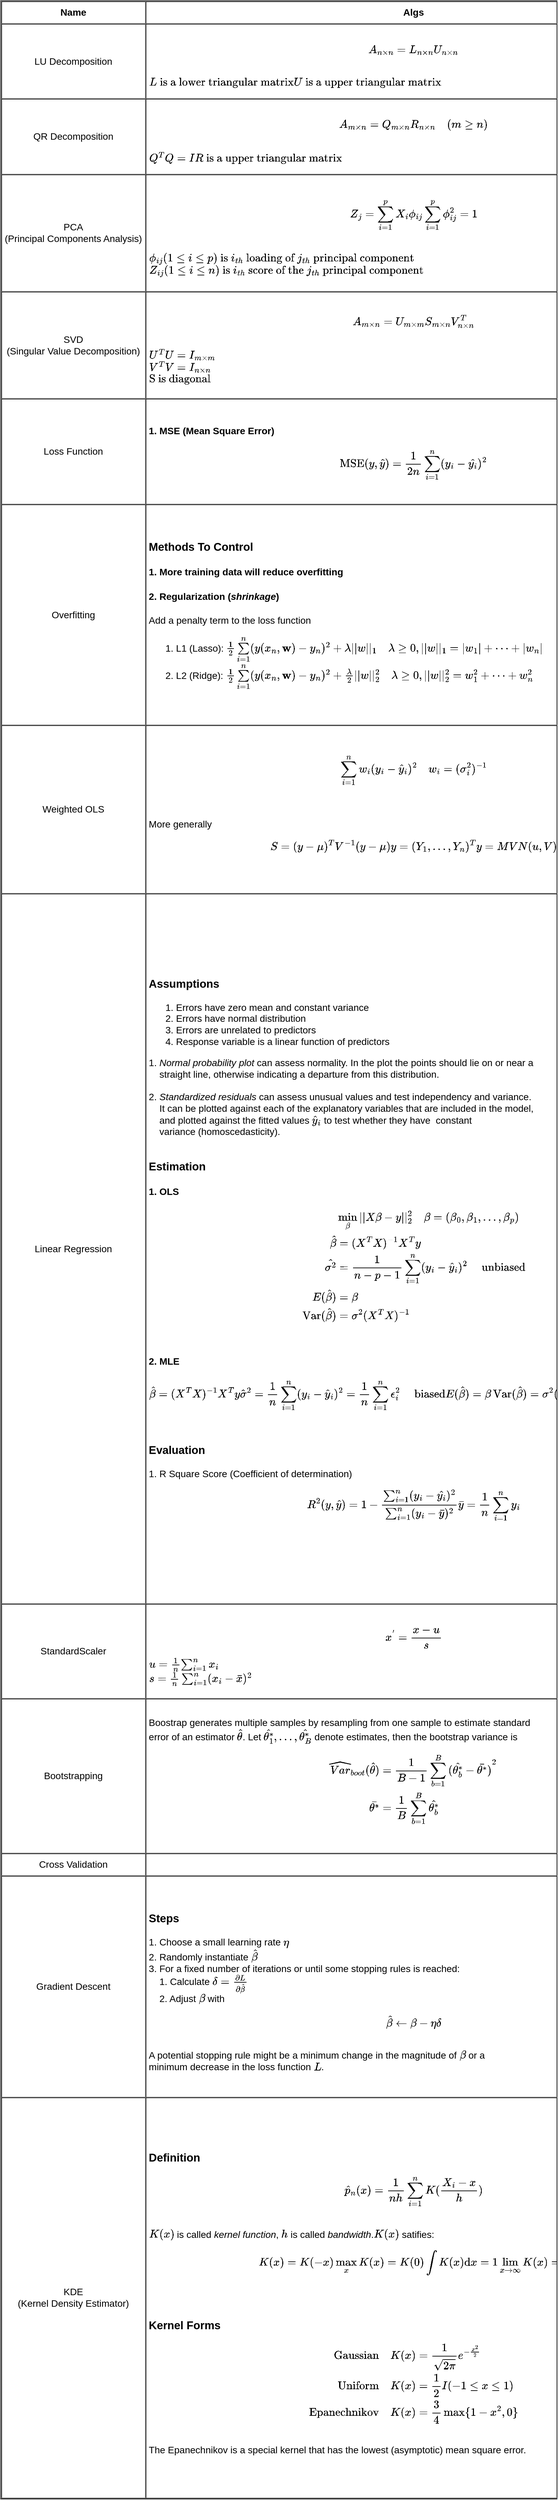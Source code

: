 <mxfile version="13.1.3" pages="9">
    <diagram id="6hGFLwfOUW9BJ-s0fimq" name="Algs">
        <mxGraphModel dx="2552" dy="566" grid="1" gridSize="10" guides="1" tooltips="1" connect="1" arrows="1" fold="1" page="1" pageScale="1" pageWidth="827" pageHeight="1169" math="1" shadow="0">
            <root>
                <mxCell id="0"/>
                <mxCell id="1" parent="0"/>
                <mxCell id="6" value="&lt;table cellpadding=&quot;4&quot; cellspacing=&quot;0&quot; border=&quot;1&quot; style=&quot;font-size: 14px ; width: 100% ; height: 100%&quot;&gt;&lt;tbody style=&quot;font-size: 14px&quot;&gt;&lt;tr style=&quot;font-size: 14px&quot;&gt;&lt;th style=&quot;font-size: 14px&quot;&gt;Name&lt;/th&gt;&lt;th style=&quot;font-size: 14px&quot;&gt;Algs&lt;/th&gt;&lt;/tr&gt;&lt;tr&gt;&lt;td&gt;LU Decomposition&lt;/td&gt;&lt;td style=&quot;text-align: left&quot;&gt;$$&lt;br&gt;A_{n \times n} = L_{n \times n} U_{n \times n}&lt;br&gt;$$&lt;br&gt;\(&lt;br&gt;L \text{ is a lower triangular matrix} \\&lt;br&gt;U \text{ is a upper triangular matrix}&lt;br&gt;\)&lt;/td&gt;&lt;/tr&gt;&lt;tr&gt;&lt;td&gt;QR Decomposition&lt;/td&gt;&lt;td style=&quot;text-align: left&quot;&gt;$$&lt;br&gt;A _{m \times n} = Q_{m \times n} R_{n \times n} \quad (m \ge n)&lt;br&gt;$$&lt;br&gt;\(&lt;br&gt;Q^TQ = I \\&lt;br&gt;R \text{ is a upper triangular matrix}&lt;br&gt;\)&lt;/td&gt;&lt;/tr&gt;&lt;tr&gt;&lt;td&gt;PCA&lt;br&gt;(Principal Components Analysis)&lt;/td&gt;&lt;td style=&quot;text-align: left&quot;&gt;$$&lt;br&gt;Z_j = \sum_{i=1}^{p}X_i\phi_{ij} \\&lt;br&gt;\sum_{i=1}^{p}\phi_{ij}^2 = 1&lt;br&gt;$$&lt;br&gt;\(\phi_{ij} (1\le i \le p)\text{ is } i_{th} \text{ loading of } j_{th} \text{ principal component}\)&lt;br&gt;\(Z_{ij} (1\le i \le n) \text{ is } i_{th} \text{ score of the } j_{th} \text{ principal component}\)&lt;/td&gt;&lt;/tr&gt;&lt;tr&gt;&lt;td&gt;&lt;div&gt;&lt;span&gt;SVD&lt;/span&gt;&lt;/div&gt;(Singular Value Decomposition)&lt;/td&gt;&lt;td style=&quot;text-align: left&quot;&gt;\[A_{m \times n} = U_{m \times m} S_{m \times n} V^T_{n \times n}\]&lt;br&gt;\(U^{T} U = I_{m \times m}\)&lt;br&gt;\(V^{T} V = I_{n \times n}\)&lt;br&gt;\(\text {S is diagonal}\)&lt;/td&gt;&lt;/tr&gt;&lt;tr&gt;&lt;td&gt;Loss Function&lt;/td&gt;&lt;td&gt;&lt;h4 style=&quot;text-align: left&quot;&gt;1. MSE&amp;nbsp;&lt;span&gt;(Mean Square Error)&lt;/span&gt;&lt;/h4&gt;&lt;div style=&quot;text-align: left&quot;&gt;&lt;span style=&quot;text-align: center&quot;&gt;$$\text{MSE}(y, \hat{y}) = \frac{1}{2n} \sum_{i=1}^{n}(y_i - \hat{y_i})^2$$&lt;/span&gt;&lt;/div&gt;&lt;/td&gt;&lt;/tr&gt;&lt;tr&gt;&lt;td&gt;Overfitting&lt;/td&gt;&lt;td style=&quot;text-align: left&quot;&gt;&lt;h3&gt;Methods To Control&lt;/h3&gt;&lt;h4&gt;1. More training data will reduce overfitting&lt;/h4&gt;&lt;h4&gt;2. Regularization (&lt;i&gt;shrinkage&lt;/i&gt;)&lt;/h4&gt;&lt;div&gt;Add a penalty term to the loss function&lt;/div&gt;&lt;div&gt;&lt;ol&gt;&lt;li&gt;L1 (Lasso): \(\frac {1}{2}\sum\limits_{i=1}^{n}(y(x_n, \mathbf{w}) - y_n)^2+ \lambda ||w||_1 \quad \lambda \ge 0, ||w||_1=|w_1| + \cdots + |w_n|\)&lt;/li&gt;&lt;li&gt;L2 (Ridge): \(\frac {1}{2}\sum\limits_{i=1}^{n}(y(x_n, \mathbf{w}) - y_n)^2+ \frac {\lambda}{2} ||w||_2^2 \quad \lambda \ge 0, ||w||_2^2=w_1^2+\cdots + w_n^2\)&lt;/li&gt;&lt;/ol&gt;&lt;/div&gt;&lt;/td&gt;&lt;/tr&gt;&lt;tr&gt;&lt;td&gt;Weighted OLS&lt;/td&gt;&lt;td style=&quot;text-align: left&quot;&gt;$$&lt;br&gt;\sum_{i=1}^{n}w_i(y_i - \hat y_i)^2 \quad&lt;br&gt;w_i = (\sigma_i^2)^{-1}&lt;br&gt;$$&lt;br&gt;&lt;br&gt;More generally&lt;br&gt;$$&lt;br&gt;S = (y - \mu)^TV^{-1}(y - \mu) \\&lt;br&gt;y = (Y_1, ..., Y_n)^T \\&lt;br&gt;y = MVN(u, V)&lt;br&gt;$$&lt;br&gt;&lt;/td&gt;&lt;/tr&gt;&lt;tr&gt;&lt;td&gt;Linear Regression&lt;/td&gt;&lt;td style=&quot;text-align: left&quot;&gt;&lt;h3&gt;Assumptions&lt;/h3&gt;&lt;p&gt;&lt;/p&gt;&lt;ol&gt;&lt;li&gt;&lt;span&gt;Errors have zero&lt;/span&gt;&lt;span&gt;&amp;nbsp;&lt;/span&gt;&lt;span&gt;mean and constant variance&amp;nbsp;&lt;/span&gt;&lt;br&gt;&lt;/li&gt;&lt;li&gt;&lt;span&gt;Errors have normal distribution&lt;/span&gt;&lt;/li&gt;&lt;li&gt;&lt;span&gt;Errors are unrelated to predictors&lt;/span&gt;&lt;/li&gt;&lt;li&gt;&lt;span&gt;Response variable is a linear function of predictors&lt;/span&gt;&lt;/li&gt;&lt;/ol&gt;1. &lt;i&gt;Normal probability plot&lt;/i&gt; can&amp;nbsp;assess normality. In the plot the points should lie on or near a&lt;br&gt;&amp;nbsp; &amp;nbsp; straight line, otherwise&amp;nbsp;indicating a departure from this distribution.&lt;br&gt;&lt;br&gt;2. &lt;i&gt;Standardized residuals&lt;/i&gt; can assess&amp;nbsp;unusual values and test independency and variance.&lt;br&gt;&amp;nbsp; &amp;nbsp; It can be plotted against each of the explanatory variables that are included in the model,&amp;nbsp;&lt;br&gt;&amp;nbsp; &amp;nbsp; and plotted&amp;nbsp;against the ﬁtted values \(\hat y_i\) to test whether they have&amp;nbsp;&amp;nbsp;constant &lt;br&gt;&amp;nbsp; &amp;nbsp; variance (homoscedasticity).&lt;br&gt;&lt;br&gt;&lt;h3&gt;Estimation&lt;/h3&gt;&lt;h4&gt;1. OLS&lt;/h4&gt;$$&lt;br&gt;\begin{align*}&lt;br&gt;&amp;amp;\min_{\beta} ||X\beta - y||_2^2 \quad \beta = (\beta_0, \beta_1,&amp;nbsp; ..., \beta_p) \\&lt;br&gt;\hat \beta &amp;amp;= (X^TX)^{-1}X^Ty \\&lt;br&gt;\hat {\sigma^2} &amp;amp;= \frac {1} {n - p - 1}&amp;nbsp;\sum_{i = 1}^{n}(y_i - \hat y_i)^2 \quad \text{ unbiased} \\&lt;br&gt;E(\hat \beta) &amp;amp;= \beta \\&lt;br&gt;\operatorname{Var}(\hat \beta) &amp;amp;=\sigma^2(X^TX)^{-1}&lt;br&gt;\end{align*}&lt;br&gt;$$&lt;br&gt;&lt;h4&gt;2. MLE&lt;/h4&gt;$$&lt;br&gt;\hat \beta = (X^TX)^{-1}X^Ty \\&lt;br&gt;\hat \sigma^2 = \frac {1} {n}&amp;nbsp;\sum_{i = 1}^{n}(y_i - \hat y_i)^2&amp;nbsp;= \frac {1} {n}&amp;nbsp;\sum_{i = 1}^{n}\epsilon_i^2&amp;nbsp;\quad \text{ biased}\\&lt;br&gt;E(\hat \beta) = \beta \\&lt;br&gt;\operatorname{Var}(\hat \beta) =\sigma^2(X^TX)^{-1} \\&lt;br&gt;\operatorname{Var}(\hat {\sigma^2}) = \frac {2\sigma^4} {n}&lt;br&gt;$$&lt;br&gt;&lt;h3&gt;Evaluation&lt;/h3&gt;1. R Square Score (Coefficient of determination)&lt;br&gt;$$&lt;br&gt;R^{2}(y, \hat{y}) = 1 - \frac{\sum_{i=1}^{n}(y_i - \hat{y_i})^2}{\sum_{i=1}^{n}(y_i - \bar{y})^2} \\&lt;br&gt;\bar{y} = \frac{1}{n}\sum_{i=1}^{n}y_i&lt;br&gt;$$&lt;p&gt;&lt;/p&gt;&lt;div&gt;&lt;/div&gt;&lt;/td&gt;&lt;/tr&gt;&lt;tr style=&quot;font-size: 14px&quot;&gt;&lt;td style=&quot;font-size: 14px&quot;&gt;StandardScaler&lt;/td&gt;&lt;td&gt;&lt;div style=&quot;font-size: 14px ; text-align: left&quot;&gt;&lt;span style=&quot;font-size: 14px&quot;&gt;\[x^{'} = \frac{x - u}{s}\]&lt;/span&gt;&lt;/div&gt;&lt;div style=&quot;font-size: 14px ; text-align: left&quot;&gt;&lt;span style=&quot;font-size: 14px&quot;&gt;\(u = \frac{1}{n}{\sum_{i=1}^{n}x_i}\)&lt;/span&gt;&lt;/div&gt;&lt;div style=&quot;text-align: left&quot;&gt;&lt;span style=&quot;font-size: 14px&quot;&gt;\(s= \frac{1}{n}\sum_{i=1}^{n}(x_i - \bar{x})^2\)&lt;/span&gt;&lt;/div&gt;&lt;/td&gt;&lt;/tr&gt;&lt;tr&gt;&lt;td&gt;Bootstrapping&lt;/td&gt;&lt;td style=&quot;text-align: left&quot;&gt;Boostrap generates multiple samples by resampling from one sample to estimate standard &lt;br&gt;error of an estimator \(\hat \theta\). Let \(\hat {\theta_1^*}, ..., \hat {\theta_B^*}\) denote estimates, then the bootstrap variance is&lt;br&gt;$$&lt;br&gt;\begin{align*}&lt;br&gt;\widehat {Var}_{boot}(\hat \theta) &amp;amp;= \frac {1}{B - 1}\sum_{b = 1}^{B}{(\hat {\theta_b^*} -&amp;nbsp;\bar {\theta^*})}^2 \\&lt;br&gt;\bar {\theta^*} &amp;amp;= \frac {1}{B}\sum_{b = 1}^{B}\hat {\theta_b^*}&lt;br&gt;\end{align*}&lt;br&gt;$$&lt;/td&gt;&lt;/tr&gt;&lt;tr&gt;&lt;td&gt;Cross Validation&lt;/td&gt;&lt;td&gt;&lt;br&gt;&lt;/td&gt;&lt;/tr&gt;&lt;tr&gt;&lt;td&gt;Gradient Descent&lt;/td&gt;&lt;td style=&quot;text-align: left&quot;&gt;&lt;h3&gt;Steps&lt;/h3&gt;1. Choose a small learning rate \(\eta\)&lt;br&gt;2. Randomly instantiate \(\hat \beta\)&lt;br&gt;3. For a fixed number of iterations or until some stopping rules is reached:&lt;br&gt;&amp;nbsp; &amp;nbsp; 1. Calculate \(\delta = \frac {\partial L} {\partial \hat \beta}\)&lt;br&gt;&amp;nbsp; &amp;nbsp; 2. Adjust \(\beta\) with&lt;br&gt;$$&lt;br&gt;\hat \beta \leftarrow \beta - \eta\delta&lt;br&gt;$$&lt;br&gt;A potential stopping rule might be a minimum change in the magnitude of \(\beta\) or a &lt;br&gt;minimum decrease in the loss function \(L\).&lt;/td&gt;&lt;/tr&gt;&lt;tr&gt;&lt;td&gt;KDE&lt;br&gt;(Kernel Density Estimator)&lt;/td&gt;&lt;td style=&quot;text-align: left&quot;&gt;&lt;h3&gt;Definition&lt;/h3&gt;$$&lt;br&gt;\hat p_n(x) = \frac {1}{nh}\sum_{i=1}^{n}K(\frac{X_i - x}{h})&lt;br&gt;$$&lt;br&gt;\(K(x)\) is called &lt;i&gt;kernel function&lt;/i&gt;, \(h\) is called &lt;i&gt;bandwidth&lt;/i&gt;.\(K(x)\) satifies:&lt;br&gt;$$&lt;br&gt;K(x) = K(-x) \\&lt;br&gt;\max_x K(x) = K(0) \\&lt;br&gt;\int{K(x)}\mathrm{d}x=1 \\&lt;br&gt;\lim_{x \to \infty}K(x) = 0&lt;br&gt;$$&lt;br&gt;&lt;br&gt;&lt;h3&gt;Kernel Forms&lt;/h3&gt;$$&lt;br&gt;\begin{align*}&lt;br&gt;\text{Gaussian}\quad &amp;amp; K(x) = \frac{1}{\sqrt {2\pi}}e^{-\frac{x^2}{2}}\\&lt;br&gt;\text{Uniform}\quad &amp;amp; K(x) = \frac {1}{2}I(-1 \le x \le 1)\\&lt;br&gt;\text{Epanechnikov}\quad &amp;amp; K(x) = \frac {3}{4}\max\{1-x^2, 0\}&lt;br&gt;\end{align*}&lt;br&gt;$$&lt;br&gt;The Epanechnikov is a special kernel that has the lowest (asymptotic) mean square error.&lt;br&gt;&lt;/td&gt;&lt;/tr&gt;&lt;/tbody&gt;&lt;/table&gt; " style="verticalAlign=top;align=center;overflow=fill;fontSize=14;fontFamily=Helvetica;html=1" parent="1" vertex="1">
                    <mxGeometry x="-1647" y="5" width="817" height="3665" as="geometry"/>
                </mxCell>
            </root>
        </mxGraphModel>
    </diagram>
    <diagram id="n1lHVNkYfh9JiUFZFuvl" name="Sklearn">
        <mxGraphModel dx="1725" dy="566" grid="1" gridSize="10" guides="1" tooltips="1" connect="1" arrows="1" fold="1" page="1" pageScale="1" pageWidth="827" pageHeight="1169" math="0" shadow="0">
            <root>
                <mxCell id="eif3WQCAAp5WqQWgN8v_-0"/>
                <mxCell id="eif3WQCAAp5WqQWgN8v_-1" parent="eif3WQCAAp5WqQWgN8v_-0"/>
                <mxCell id="aRTQ9jC5zIk2RVt1QCQq-0" value="&lt;table cellpadding=&quot;4&quot; cellspacing=&quot;0&quot; border=&quot;1&quot; style=&quot;font-size: 1em ; width: 100% ; height: 100%&quot;&gt;&lt;tbody&gt;&lt;tr&gt;&lt;th&gt;Type&lt;/th&gt;&lt;th&gt;Contents&lt;/th&gt;&lt;/tr&gt;&lt;tr&gt;&lt;td&gt;dataset&lt;/td&gt;&lt;td&gt;&lt;h3&gt;&lt;font face=&quot;Courier New&quot;&gt;from sklearn import dataset&lt;/font&gt;&lt;/h3&gt;&lt;div&gt;&lt;ol&gt;&lt;li&gt;&lt;font face=&quot;Courier New&quot;&gt;load_iris&lt;/font&gt;&lt;/li&gt;&lt;li&gt;&lt;font face=&quot;Courier New&quot;&gt;load_diabetes&lt;/font&gt;&lt;/li&gt;&lt;/ol&gt;&lt;/div&gt;&lt;/td&gt;&lt;/tr&gt;&lt;tr&gt;&lt;td&gt;preprocessing&lt;/td&gt;&lt;td&gt;&lt;h3&gt;&lt;font face=&quot;Courier New&quot;&gt;from sklearn import preprocessing&lt;/font&gt;&lt;/h3&gt;&lt;div&gt;&lt;ol&gt;&lt;li&gt;&lt;font face=&quot;Courier New&quot;&gt;StandardScaler&lt;/font&gt;&lt;/li&gt;&lt;/ol&gt;&lt;/div&gt;&lt;/td&gt;&lt;/tr&gt;&lt;tr&gt;&lt;td&gt;metric&lt;/td&gt;&lt;td&gt;&lt;h3&gt;&lt;font face=&quot;Courier New&quot;&gt;from sklearn import metric&lt;/font&gt;&lt;/h3&gt;&lt;div&gt;&lt;ol&gt;&lt;li&gt;&lt;font face=&quot;Courier New&quot;&gt;mean_square_error&lt;/font&gt;&lt;/li&gt;&lt;li&gt;&lt;font face=&quot;Courier New&quot;&gt;r2_score&lt;/font&gt;&lt;/li&gt;&lt;li&gt;&lt;font face=&quot;Courier New&quot;&gt;accuracy_score&lt;/font&gt;&lt;/li&gt;&lt;/ol&gt;&lt;/div&gt;&lt;/td&gt;&lt;/tr&gt;&lt;tr&gt;&lt;td&gt;model selection&lt;/td&gt;&lt;td&gt;&lt;h3&gt;&lt;font face=&quot;Courier New&quot;&gt;from sklearn import model_selection&lt;/font&gt;&lt;/h3&gt;&lt;div&gt;&lt;ol&gt;&lt;li&gt;&lt;font face=&quot;Courier New&quot;&gt;train_test_split&lt;/font&gt;&lt;/li&gt;&lt;/ol&gt;&lt;/div&gt;&lt;/td&gt;&lt;/tr&gt;&lt;tr&gt;&lt;td&gt;pipeline&lt;/td&gt;&lt;td&gt;&lt;h3&gt;&lt;font face=&quot;Courier New&quot;&gt;from sklearn.pipeline import make_pipeline&lt;/font&gt;&lt;/h3&gt;&lt;div&gt;&lt;ol&gt;&lt;li&gt;&lt;font face=&quot;Courier New&quot;&gt;make_pipeline&lt;/font&gt;&lt;/li&gt;&lt;/ol&gt;&lt;/div&gt;&lt;/td&gt;&lt;/tr&gt;&lt;tr&gt;&lt;td&gt;linear model&lt;/td&gt;&lt;td&gt;&lt;br&gt;&lt;h3&gt;&lt;font face=&quot;Courier New&quot;&gt;from sklearn import linear_model&lt;/font&gt;&lt;/h3&gt;&lt;ol style=&quot;font-family: &amp;#34;courier new&amp;#34;&quot;&gt;&lt;li&gt;&lt;font face=&quot;Courier New&quot;&gt;LinearRegression&lt;br&gt;&lt;/font&gt;&lt;/li&gt;&lt;li&gt;&lt;font face=&quot;Courier New&quot;&gt;Ridge&lt;/font&gt;&lt;/li&gt;&lt;li&gt;&lt;font face=&quot;Courier New&quot;&gt;LogisticRegression&lt;/font&gt;&lt;/li&gt;&lt;/ol&gt;&lt;h4&gt;Methods&lt;/h4&gt;&lt;div&gt;&lt;ol style=&quot;font-family: &amp;#34;courier new&amp;#34;&quot;&gt;&lt;li&gt;&lt;font face=&quot;Courier New&quot;&gt;&lt;div&gt;fit()&lt;/div&gt;&lt;/font&gt;&lt;/li&gt;&lt;li&gt;&lt;div&gt;predict()&lt;/div&gt;&lt;/li&gt;&lt;/ol&gt;&lt;h4&gt;Attributes&lt;/h4&gt;&lt;div style=&quot;font-family: &amp;#34;courier new&amp;#34;&quot;&gt;&lt;ol&gt;&lt;li&gt;coef_&lt;/li&gt;&lt;li&gt;intercept_&lt;/li&gt;&lt;/ol&gt;&lt;/div&gt;&lt;/div&gt;&lt;h3&gt;&lt;font face=&quot;Courier New&quot;&gt;Examples&lt;/font&gt;&lt;/h3&gt;&lt;font face=&quot;Courier New&quot;&gt;reg = linear_model.LinearRegression()&lt;br&gt;reg.fit([[0, 0], [1, 1], [2, 2]], [0, 1, 2])&lt;br&gt;reg.coef_&lt;/font&gt;&lt;/td&gt;&lt;/tr&gt;&lt;tr&gt;&lt;td&gt;ensemble&lt;/td&gt;&lt;td&gt;&lt;h3&gt;from sklearn import ensemble&lt;/h3&gt;&lt;ol&gt;&lt;li&gt;RandomForestRegressor&lt;/li&gt;&lt;li&gt;GradientBoostingRegressor&lt;/li&gt;&lt;li&gt;VotingRegressor&lt;/li&gt;&lt;/ol&gt;&lt;/td&gt;&lt;/tr&gt;&lt;/tbody&gt;&lt;/table&gt; " style="verticalAlign=top;align=left;overflow=fill;fontSize=12;fontFamily=Helvetica;html=1" parent="eif3WQCAAp5WqQWgN8v_-1" vertex="1">
                    <mxGeometry x="-820" y="10" width="500" height="950" as="geometry"/>
                </mxCell>
            </root>
        </mxGraphModel>
    </diagram>
    <diagram id="kaMjPIlSAaRLgBD4OhvN" name="Numpy">
        <mxGraphModel dx="898" dy="566" grid="1" gridSize="10" guides="1" tooltips="1" connect="1" arrows="1" fold="1" page="1" pageScale="1" pageWidth="827" pageHeight="1169" math="0" shadow="0">
            <root>
                <mxCell id="p0-8UycZZfRGKuaS_H3K-0"/>
                <mxCell id="p0-8UycZZfRGKuaS_H3K-1" parent="p0-8UycZZfRGKuaS_H3K-0"/>
                <mxCell id="p0-8UycZZfRGKuaS_H3K-2" value="&lt;table cellpadding=&quot;4&quot; cellspacing=&quot;0&quot; border=&quot;1&quot; style=&quot;font-size: 1em ; width: 100% ; height: 100%&quot;&gt;&lt;tbody&gt;&lt;tr&gt;&lt;th&gt;Type&lt;/th&gt;&lt;th&gt;Contents&lt;/th&gt;&lt;/tr&gt;&lt;tr&gt;&lt;td&gt;&lt;span style=&quot;text-align: center&quot;&gt;Constants&lt;/span&gt;&lt;br&gt;&lt;/td&gt;&lt;td&gt;&lt;ol&gt;&lt;li&gt;&lt;font face=&quot;Courier New&quot;&gt;np.pi&lt;/font&gt;&lt;/li&gt;&lt;li&gt;&lt;font face=&quot;Courier New&quot;&gt;np.e&lt;/font&gt;&lt;/li&gt;&lt;li&gt;&lt;font face=&quot;Courier New&quot;&gt;np.newaxis &amp;lt;=&amp;gt; None&lt;/font&gt;&lt;/li&gt;&lt;li&gt;&lt;font face=&quot;Courier New&quot;&gt;np.nan &amp;lt;= log(-10)&lt;/font&gt;&lt;/li&gt;&lt;li&gt;&lt;font face=&quot;Courier New&quot;&gt;np.inf&amp;nbsp;np.PINF&amp;nbsp;&lt;/font&gt;&lt;font face=&quot;Courier New&quot; style=&quot;font-size: 1em&quot;&gt;np.NINF &amp;lt;= log(0)&lt;/font&gt;&lt;/li&gt;&lt;/ol&gt;&lt;/td&gt;&lt;/tr&gt;&lt;tr&gt;&lt;td&gt;&lt;span style=&quot;text-align: center&quot;&gt;Ndarray Types&lt;/span&gt;&lt;/td&gt;&lt;td&gt;&lt;ol&gt;&lt;li&gt;&lt;font face=&quot;Courier New&quot;&gt;np.int16&lt;/font&gt;&lt;/li&gt;&lt;li&gt;&lt;font face=&quot;Courier New&quot;&gt;np.int32&lt;/font&gt;&lt;/li&gt;&lt;li&gt;&lt;font face=&quot;Courier New&quot;&gt;np.int64 -&amp;nbsp;&lt;/font&gt;default&lt;/li&gt;&lt;li&gt;&lt;font face=&quot;Courier New&quot;&gt;np.float32&lt;/font&gt;&lt;/li&gt;&lt;li&gt;&lt;font face=&quot;Courier New&quot;&gt;np.float64 -&amp;nbsp;&lt;/font&gt;default&lt;/li&gt;&lt;li&gt;&lt;font face=&quot;Courier New&quot;&gt;np.coomplex&lt;/font&gt;&lt;/li&gt;&lt;li&gt;&lt;font face=&quot;Courier New&quot;&gt;np.bool&lt;/font&gt;&lt;/li&gt;&lt;/ol&gt;&lt;/td&gt;&lt;/tr&gt;&lt;tr&gt;&lt;td&gt;&lt;span style=&quot;text-align: center&quot;&gt;Initialization&lt;/span&gt;&lt;/td&gt;&lt;td&gt;&lt;ol&gt;&lt;li&gt;&lt;font face=&quot;Courier New&quot;&gt;np.array([3, 4, 5], dtype=np.int64)&lt;/font&gt;&lt;/li&gt;&lt;li&gt;&lt;font face=&quot;Courier New&quot;&gt;np.arange(15).reshape(3, 5)&lt;/font&gt;&lt;/li&gt;&lt;li&gt;&lt;font face=&quot;Courier New&quot;&gt;np.zeros((3, 4), dtype=np.int16); np.zeros_like(a)&lt;/font&gt;&lt;/li&gt;&lt;li&gt;&lt;font face=&quot;Courier New&quot;&gt;np.ones((3, 4)); np.ones_like(a)&lt;/font&gt;&lt;/li&gt;&lt;li&gt;&lt;font face=&quot;Courier New&quot;&gt;np.empty((2, 3)); np.empty_like(a)&amp;nbsp;-&amp;nbsp;&lt;/font&gt;uninitialized&lt;/li&gt;&lt;li&gt;&lt;font face=&quot;Courier New&quot;&gt;np.linspace(0, 2, 9) =&amp;gt; [0, .25, .5, ..., 2]&lt;/font&gt;&lt;/li&gt;&lt;li&gt;&lt;font face=&quot;Courier New&quot;&gt;np.fromfunction(f, shape, dtype)&lt;/font&gt;&lt;/li&gt;&lt;/ol&gt;&lt;/td&gt;&lt;/tr&gt;&lt;tr&gt;&lt;td&gt;&lt;span style=&quot;text-align: center&quot;&gt;Attributes&lt;/span&gt;&lt;br&gt;&lt;/td&gt;&lt;td&gt;&lt;ol&gt;&lt;li&gt;&lt;font face=&quot;Courier New&quot;&gt;.ndim = 2&amp;nbsp;-&amp;nbsp;&lt;/font&gt;axes (dimensions) number&lt;/li&gt;&lt;li&gt;&lt;font face=&quot;Courier New&quot;&gt;.shape = (m, n)&amp;nbsp;-&amp;nbsp;&lt;/font&gt;dimensions&lt;/li&gt;&lt;li&gt;&lt;font face=&quot;Courier New&quot;&gt;.size = 20&amp;nbsp;-&amp;nbsp;&lt;/font&gt;elements number&lt;/li&gt;&lt;li&gt;&lt;font face=&quot;Courier New&quot;&gt;.dtype = dtype(&quot;int64&quot;); .dtype.name = &quot;int64&quot;&amp;nbsp;-&amp;nbsp;&lt;/font&gt;element type&lt;/li&gt;&lt;li&gt;&lt;font face=&quot;Courier New&quot;&gt;.itemsize = 8&amp;nbsp;-&amp;nbsp;&lt;/font&gt;element memory size of bytes&lt;/li&gt;&lt;/ol&gt;&lt;/td&gt;&lt;/tr&gt;&lt;tr&gt;&lt;td&gt;&lt;span style=&quot;text-align: center&quot;&gt;Methods&lt;/span&gt;&lt;br&gt;&lt;/td&gt;&lt;td&gt;&lt;ol&gt;&lt;li&gt;&lt;font face=&quot;Courier New&quot;&gt;.sum(),&amp;nbsp;.cumsum(axis=1)&lt;/font&gt;&lt;/li&gt;&lt;li&gt;&lt;font face=&quot;Courier New&quot;&gt;.min()&lt;/font&gt;&lt;/li&gt;&lt;li&gt;&lt;font face=&quot;Courier New&quot;&gt;.max()&lt;/font&gt;&lt;/li&gt;&lt;li&gt;&lt;font face=&quot;Courier New&quot;&gt;.reshape()&lt;/font&gt;&lt;/li&gt;&lt;/ol&gt;&lt;/td&gt;&lt;/tr&gt;&lt;tr&gt;&lt;td&gt;&lt;span style=&quot;text-align: center&quot;&gt;Slicing&lt;/span&gt;&lt;br&gt;&lt;/td&gt;&lt;td&gt;&lt;ol&gt;&lt;li&gt;&lt;font face=&quot;Courier New&quot;&gt;x[1:10] = x[1:10, :] - &lt;/font&gt;the first axis array&lt;/li&gt;&lt;/ol&gt;&lt;/td&gt;&lt;/tr&gt;&lt;tr&gt;&lt;td&gt;&lt;span style=&quot;text-align: center&quot;&gt;Operators&lt;/span&gt;&lt;br&gt;&lt;/td&gt;&lt;td&gt;&lt;ol&gt;&lt;li&gt;&lt;font face=&quot;Courier New&quot;&gt;+ - * /&lt;/font&gt;&lt;/li&gt;&lt;li&gt;&lt;font face=&quot;Courier New&quot; style=&quot;font-size: 1em&quot;&gt;+= *=&lt;font style=&quot;font-size: 1em&quot;&gt;&amp;nbsp;- &lt;/font&gt;&lt;/font&gt;&lt;font face=&quot;Helvetica&quot; style=&quot;font-size: 1em&quot;&gt;modify an existing array rather than create a new one&lt;/font&gt;&lt;br&gt;&lt;/li&gt;&lt;/ol&gt;&lt;/td&gt;&lt;/tr&gt;&lt;tr&gt;&lt;td&gt;&lt;span style=&quot;text-align: center&quot;&gt;Functions&lt;/span&gt;&lt;br&gt;&lt;/td&gt;&lt;td&gt;&lt;h3&gt;&lt;span style=&quot;font-size: 1em&quot;&gt;Transform&lt;/span&gt;&lt;br&gt;&lt;/h3&gt;&lt;ol&gt;&lt;li&gt;&lt;span style=&quot;font-family: &amp;#34;courier new&amp;#34; ; font-size: 1em&quot;&gt;np.concatenate()&lt;/span&gt;&lt;/li&gt;&lt;/ol&gt;&lt;div&gt;&lt;h3&gt;&lt;span style=&quot;font-size: 1em&quot;&gt;Basic&lt;/span&gt;&lt;/h3&gt;&lt;ol&gt;&lt;li&gt;&lt;font face=&quot;Courier New&quot;&gt;np.sum()&lt;/font&gt;&lt;/li&gt;&lt;li&gt;&lt;font face=&quot;Courier New&quot;&gt;np.sin(), np.cos()&lt;/font&gt;&lt;/li&gt;&lt;li&gt;&lt;font face=&quot;Courier New&quot;&gt;np.exp(), np.log()&lt;/font&gt;&lt;/li&gt;&lt;/ol&gt;&lt;/div&gt;&lt;h3&gt;Matrix&lt;/h3&gt;&lt;div&gt;&lt;ol&gt;&lt;li&gt;&lt;font face=&quot;Courier New&quot;&gt;np.dot(); @&lt;/font&gt;&lt;/li&gt;&lt;li&gt;&lt;font face=&quot;Courier New&quot;&gt;np.linalg.inv()&lt;/font&gt;&lt;/li&gt;&lt;/ol&gt;&lt;/div&gt;&lt;/td&gt;&lt;/tr&gt;&lt;/tbody&gt;&lt;/table&gt; " style="verticalAlign=top;align=left;overflow=fill;fontSize=12;fontFamily=Helvetica;html=1" parent="p0-8UycZZfRGKuaS_H3K-1" vertex="1">
                    <mxGeometry x="10" y="10" width="710" height="990" as="geometry"/>
                </mxCell>
            </root>
        </mxGraphModel>
    </diagram>
    <diagram id="jcW2NYbBDsF0aey7d0wT" name="Matplotlib">
        <mxGraphModel dx="898" dy="566" grid="1" gridSize="10" guides="1" tooltips="1" connect="1" arrows="1" fold="1" page="1" pageScale="1" pageWidth="827" pageHeight="1169" math="1" shadow="0">
            <root>
                <mxCell id="W2FdHxPLdwoByWJM8e6f-0"/>
                <mxCell id="W2FdHxPLdwoByWJM8e6f-1" parent="W2FdHxPLdwoByWJM8e6f-0"/>
                <mxCell id="7SJZB__TwsgWhMnuFC2J-0" value="&lt;table cellpadding=&quot;4&quot; cellspacing=&quot;0&quot; border=&quot;1&quot; style=&quot;font-size: 12px ; width: 100% ; height: 100%&quot;&gt;&lt;tbody style=&quot;font-size: 12px&quot;&gt;&lt;tr style=&quot;font-size: 12px&quot;&gt;&lt;th style=&quot;font-size: 12px&quot;&gt;Type&lt;/th&gt;&lt;th style=&quot;font-size: 12px&quot;&gt;Contents&lt;/th&gt;&lt;/tr&gt;&lt;tr style=&quot;font-size: 12px&quot;&gt;&lt;td style=&quot;font-size: 12px&quot;&gt;matplotlib.pyplot&lt;/td&gt;&lt;td style=&quot;font-size: 12px&quot;&gt;&lt;h3 style=&quot;font-size: 12px&quot;&gt;Geoms&lt;/h3&gt;&lt;ol style=&quot;font-size: 12px&quot;&gt;&lt;li style=&quot;font-size: 12px&quot;&gt;&lt;font face=&quot;Courier New&quot;&gt;plot&lt;/font&gt;&lt;/li&gt;&lt;li style=&quot;font-size: 12px&quot;&gt;&lt;font face=&quot;Courier New&quot;&gt;scatter&lt;/font&gt;&lt;/li&gt;&lt;/ol&gt;&lt;div style=&quot;font-size: 12px&quot;&gt;&lt;h3 style=&quot;font-size: 12px&quot;&gt;Parameters&lt;/h3&gt;&lt;div style=&quot;font-size: 12px&quot;&gt;&lt;ol style=&quot;font-size: 12px&quot;&gt;&lt;li style=&quot;font-size: 12px&quot;&gt;&lt;font face=&quot;Courier New&quot;&gt;&lt;span style=&quot;font-size: 12px&quot;&gt;color&lt;/span&gt;&lt;br style=&quot;font-size: 12px&quot;&gt;&lt;/font&gt;&lt;/li&gt;&lt;li style=&quot;font-size: 12px&quot;&gt;&lt;font face=&quot;Courier New&quot;&gt;linewidth&lt;/font&gt;&lt;/li&gt;&lt;/ol&gt;&lt;/div&gt;&lt;/div&gt;&lt;h3 style=&quot;font-size: 12px&quot;&gt;Theme&lt;/h3&gt;&lt;ol style=&quot;font-size: 12px&quot;&gt;&lt;li style=&quot;font-size: 12px&quot;&gt;&lt;font face=&quot;Courier New&quot;&gt;title&lt;/font&gt;&lt;/li&gt;&lt;li style=&quot;font-size: 12px&quot;&gt;&lt;font face=&quot;Courier New&quot;&gt;xlabel&lt;/font&gt;&lt;/li&gt;&lt;li style=&quot;font-size: 12px&quot;&gt;&lt;font face=&quot;Courier New&quot;&gt;ylabel&lt;/font&gt;&lt;/li&gt;&lt;li style=&quot;font-size: 12px&quot;&gt;&lt;font face=&quot;Courier New&quot;&gt;legend&lt;/font&gt;&lt;/li&gt;&lt;li style=&quot;font-size: 12px&quot;&gt;&lt;font face=&quot;Courier New&quot;&gt;xticks&lt;/font&gt;&lt;/li&gt;&lt;li style=&quot;font-size: 12px&quot;&gt;&lt;font face=&quot;Courier New&quot;&gt;yticks&lt;/font&gt;&lt;/li&gt;&lt;/ol&gt;&lt;/td&gt;&lt;/tr&gt;&lt;tr&gt;&lt;td&gt;Seaborn&lt;/td&gt;&lt;td&gt;&lt;h3&gt;Font&lt;/h3&gt;&lt;div&gt;&lt;span style=&quot;font-family: &amp;#34;courier new&amp;#34;&quot;&gt;import seaborn as sns&lt;/span&gt;&lt;/div&gt;&lt;div&gt;&lt;span style=&quot;font-family: &amp;#34;courier new&amp;#34;&quot;&gt;sns.set_style(None, {&quot;font.sans-serif&quot;:[&quot;SimHei&quot;, &quot;Arial&quot;]})&lt;/span&gt;&lt;/div&gt;&lt;div&gt;&lt;span style=&quot;font-family: &amp;#34;courier new&amp;#34;&quot;&gt;&lt;br&gt;&lt;/span&gt;&lt;/div&gt;&lt;h3&gt;Geoms&lt;/h3&gt;&lt;div&gt;&lt;ol&gt;&lt;li&gt;&lt;span style=&quot;font-family: &amp;#34;courier new&amp;#34;&quot;&gt;sns.barplot()&lt;/span&gt;&lt;br&gt;&lt;/li&gt;&lt;li&gt;&lt;span style=&quot;font-family: &amp;#34;courier new&amp;#34;&quot;&gt;sns.lineplot()&lt;/span&gt;&lt;br&gt;&lt;/li&gt;&lt;li&gt;&lt;font face=&quot;Courier New&quot;&gt;sns.scatterplot()&lt;/font&gt;&lt;/li&gt;&lt;li&gt;&lt;font face=&quot;Courier New&quot;&gt;sns.histplot()&lt;/font&gt;&lt;/li&gt;&lt;li&gt;&lt;font face=&quot;Courier New&quot;&gt;sns.displot()&lt;/font&gt;&lt;/li&gt;&lt;li&gt;&lt;font face=&quot;Courier New&quot;&gt;sns.lmplot() - scatter plot with linear model&lt;/font&gt;&lt;/li&gt;&lt;li&gt;&lt;font face=&quot;Courier New&quot;&gt;sns.relplot() - relationships visualization&lt;/font&gt;&lt;/li&gt;&lt;/ol&gt;&lt;h3&gt;Style&lt;/h3&gt;&lt;/div&gt;&lt;div&gt;&lt;ol&gt;&lt;li&gt;hue&lt;/li&gt;&lt;li&gt;style&lt;/li&gt;&lt;li&gt;size&lt;/li&gt;&lt;/ol&gt;&lt;/div&gt;&lt;h3&gt;Theme&lt;/h3&gt;&lt;div&gt;&lt;div&gt;&lt;ol&gt;&lt;li&gt;&lt;font face=&quot;Courier New&quot;&gt;ax.set_xlabel(r&quot;$y$&quot;, size = 16)&amp;nbsp;&lt;/font&gt;&lt;/li&gt;&lt;li&gt;&lt;font face=&quot;Courier New&quot;&gt;ax.set_ylabel(r&quot;$\hat{y}$&quot;, size = 16, rotation = 0, labelpad = 15)&amp;nbsp;&lt;/font&gt;&lt;/li&gt;&lt;li&gt;&lt;font face=&quot;Courier New&quot;&gt;ax.set_title(r&quot;$y$ vs. $\hat{y}$&quot;, size = 16, pad = 10)&lt;/font&gt;&lt;/li&gt;&lt;/ol&gt;&lt;/div&gt;&lt;/div&gt;&lt;h3&gt;Example&lt;/h3&gt;&lt;div&gt;&lt;span style=&quot;font-family: &amp;#34;courier new&amp;#34;&quot;&gt;import seaborn as sns&lt;/span&gt;&lt;font face=&quot;Courier New&quot;&gt;&lt;br&gt;&lt;/font&gt;&lt;/div&gt;&lt;div&gt;&lt;font face=&quot;courier new&quot;&gt;import matplotlib.pyplot as plt&lt;/font&gt;&lt;br&gt;&lt;/div&gt;&lt;div&gt;&lt;font face=&quot;courier new&quot;&gt;&lt;br&gt;&lt;/font&gt;&lt;/div&gt;&lt;div&gt;&lt;font face=&quot;Courier New&quot;&gt;fig, ax = plt.subplots()&amp;nbsp;&lt;/font&gt;&lt;/div&gt;&lt;div&gt;&lt;font face=&quot;Courier New&quot;&gt;sns.scatterplot(model.y, model.y_hat)&amp;nbsp;&lt;/font&gt;&lt;/div&gt;&lt;div&gt;&lt;font face=&quot;Courier New&quot;&gt;ax.set_xlabel(r&quot;$y$&quot;, size = 16)&amp;nbsp;&lt;/font&gt;&lt;/div&gt;&lt;div&gt;&lt;font face=&quot;Courier New&quot;&gt;ax.set_ylabel(r&quot;$\hat{y}$&quot;, size = 16, rotation = 0, labelpad = 15)&amp;nbsp;&lt;/font&gt;&lt;/div&gt;&lt;div&gt;&lt;font face=&quot;Courier New&quot;&gt;ax.set_title(r&quot;$y$ vs. $\hat{y}$&quot;, size = 16, pad = 10)&lt;/font&gt;&lt;br&gt;&lt;/div&gt;&lt;/td&gt;&lt;/tr&gt;&lt;/tbody&gt;&lt;/table&gt; " style="verticalAlign=top;align=left;overflow=fill;fontSize=12;fontFamily=Helvetica;html=1" parent="W2FdHxPLdwoByWJM8e6f-1" vertex="1">
                    <mxGeometry x="10" y="20" width="640" height="850" as="geometry"/>
                </mxCell>
            </root>
        </mxGraphModel>
    </diagram>
    <diagram id="1Qzy_KqeZsfuEG1xvE9a" name="Prob&amp;Stat">
        <mxGraphModel dx="1725" dy="1735" grid="1" gridSize="10" guides="1" tooltips="1" connect="1" arrows="1" fold="1" page="1" pageScale="1" pageWidth="827" pageHeight="1169" math="1" shadow="0">
            <root>
                <mxCell id="u4fBdGtXat7REZXlmpZm-0"/>
                <mxCell id="u4fBdGtXat7REZXlmpZm-1" parent="u4fBdGtXat7REZXlmpZm-0"/>
                <mxCell id="YZrUsFj2TqB0WctxNgXa-0" value="&lt;table cellpadding=&quot;4&quot; cellspacing=&quot;0&quot; border=&quot;1&quot; style=&quot;font-size: 14px ; width: 100% ; height: 100%&quot;&gt;&lt;tbody style=&quot;font-size: 14px&quot;&gt;&lt;tr style=&quot;font-size: 14px&quot;&gt;&lt;th style=&quot;text-align: center ; font-size: 14px&quot;&gt;Type&lt;/th&gt;&lt;th style=&quot;font-size: 14px&quot;&gt;Contents&lt;/th&gt;&lt;/tr&gt;&lt;tr style=&quot;font-size: 14px&quot;&gt;&lt;td style=&quot;text-align: center ; font-size: 14px&quot;&gt;Measurement&lt;/td&gt;&lt;td style=&quot;font-size: 14px&quot;&gt;&lt;h3 style=&quot;font-size: 14px&quot;&gt;&lt;p style=&quot;font-size: 14px&quot;&gt;&lt;/p&gt;&lt;/h3&gt;&lt;h3&gt;&lt;span style=&quot;font-weight: 400&quot;&gt;Scales&lt;/span&gt;&lt;/h3&gt;&lt;ol style=&quot;font-size: 14px&quot;&gt;&lt;li style=&quot;font-size: 14px&quot;&gt;&lt;span style=&quot;font-weight: normal ; font-size: 14px&quot;&gt;Nominal - different categories, {red, yellow, blue}, {male, female}&lt;/span&gt;&lt;/li&gt;&lt;li style=&quot;font-size: 14px&quot;&gt;&lt;span style=&quot;font-weight: normal ; font-size: 14px&quot;&gt;Ordinal - categories with natural ordering or ranking, {small, median, big}&lt;/span&gt;&lt;/li&gt;&lt;li style=&quot;font-size: 14px&quot;&gt;&lt;span style=&quot;font-weight: normal ; font-size: 14px&quot;&gt;Continuous&lt;/span&gt;&lt;/li&gt;&lt;/ol&gt;&lt;div style=&quot;font-size: 14px&quot;&gt;&lt;h3 style=&quot;font-size: 14px&quot;&gt;Quantitative&lt;/h3&gt;&lt;div style=&quot;font-size: 14px&quot;&gt;&lt;span style=&quot;font-size: 14px ; font-weight: 400&quot;&gt;&lt;i style=&quot;font-size: 14px&quot;&gt;Quantitative&lt;/i&gt; is used for a variable mea&lt;/span&gt;&lt;span style=&quot;font-size: 14px ; font-weight: 400&quot;&gt;sured on a continuous scale;&amp;nbsp;&lt;/span&gt;&lt;span style=&quot;font-size: 14px ; font-weight: 400&quot;&gt;A quantitative&amp;nbsp;&lt;/span&gt;&lt;span style=&quot;font-size: 14px ; font-weight: 400&quot;&gt;explanatory&amp;nbsp;&lt;/span&gt;&lt;/div&gt;&lt;div style=&quot;font-size: 14px&quot;&gt;&lt;span style=&quot;font-size: 14px ; font-weight: 400&quot;&gt;variable&amp;nbsp;&lt;/span&gt;&lt;span style=&quot;font-weight: 400&quot;&gt;is&amp;nbsp;&lt;/span&gt;&lt;span&gt;sometimes called&amp;nbsp;&lt;/span&gt;&lt;span&gt;a &lt;i&gt;covariate&lt;/i&gt;.&lt;/span&gt;&lt;/div&gt;&lt;h3 style=&quot;font-size: 14px&quot;&gt;Qualitative&lt;/h3&gt;&lt;div style=&quot;font-size: 14px&quot;&gt;&lt;span style=&quot;font-size: 14px ; font-weight: 400&quot;&gt;&lt;i style=&quot;font-size: 14px&quot;&gt;Qualitative&lt;/i&gt;&amp;nbsp;is used for nominal and some&lt;/span&gt;&lt;span style=&quot;font-size: 14px ; font-weight: 400&quot;&gt;times for ordinal measurements.&amp;nbsp;&lt;/span&gt;&lt;span style=&quot;font-size: 14px ; font-weight: 400&quot;&gt;A qualitative,&amp;nbsp;&lt;/span&gt;&lt;/div&gt;&lt;div style=&quot;font-size: 14px&quot;&gt;&lt;span style=&quot;font-size: 14px ; font-weight: 400&quot;&gt;explanatory v&lt;/span&gt;&lt;span style=&quot;font-weight: 400&quot;&gt;ariable is&amp;nbsp;&lt;/span&gt;&lt;span&gt;called&amp;nbsp;&lt;/span&gt;&lt;span&gt;a &lt;i&gt;factor&lt;/i&gt;&amp;nbsp;&lt;/span&gt;&lt;span&gt;and its categories are called the &lt;i&gt;levels&lt;/i&gt; for the factor.&amp;nbsp;&lt;/span&gt;&lt;/div&gt;&lt;div style=&quot;font-size: 14px&quot;&gt;&lt;span&gt;the numbers of observations,&amp;nbsp;&lt;/span&gt;&lt;span&gt;&lt;i&gt;counts&lt;/i&gt; or&amp;nbsp;&lt;/span&gt;&lt;span&gt;&lt;i&gt;frequencies&lt;/i&gt; in each&amp;nbsp;&lt;/span&gt;&lt;span&gt;category are usually recorded.&lt;/span&gt;&lt;/div&gt;&lt;/div&gt;&lt;p style=&quot;font-size: 14px&quot;&gt;&lt;/p&gt;&lt;/td&gt;&lt;/tr&gt;&lt;tr&gt;&lt;td style=&quot;text-align: center&quot;&gt;Data Exploration&lt;/td&gt;&lt;td&gt;1. variables measurement scales, continuous or categorical? if categorical, nominal, or ordinal?&lt;br&gt;&lt;br&gt;2. Shape of the scales&lt;br&gt;&lt;ol&gt;&lt;li&gt;Frequency tables for categoricals&lt;/li&gt;&lt;li&gt;Histogram for continuous&lt;/li&gt;&lt;li&gt;Dotplots (density plots) for categoricals and continuous&lt;br&gt;&lt;/li&gt;&lt;/ol&gt;&lt;div&gt;3. Association with other variables&lt;/div&gt;&lt;div&gt;&lt;span&gt;&lt;br&gt;&lt;/span&gt;&lt;/div&gt;&lt;div&gt;&lt;span&gt;&amp;nbsp; &amp;nbsp; &amp;nbsp; 1. Cross tabulations for categorical variables&lt;/span&gt;&lt;br&gt;&lt;span&gt;&amp;nbsp; &amp;nbsp; &amp;nbsp; 2. Scatter plots for continuous variables, suggesting relations, linear or non-linear?&lt;/span&gt;&lt;br&gt;&lt;span&gt;&amp;nbsp; &amp;nbsp; &amp;nbsp; 3. Boxplots and Dotplots (density plot) for continuous grouped by categorial variable,&amp;nbsp;&lt;/span&gt;&lt;br&gt;&lt;span&gt;&amp;nbsp; &amp;nbsp; &amp;nbsp; &amp;nbsp; &amp;nbsp; suggesting whether group mean increse or decrease with an ordinal variable?&lt;/span&gt;&lt;br&gt;&lt;/div&gt;&lt;/td&gt;&lt;/tr&gt;&lt;tr&gt;&lt;td style=&quot;text-align: center&quot;&gt;Modeling Process&lt;/td&gt;&lt;td&gt;&lt;h3&gt;Four Steps&lt;/h3&gt;&lt;div&gt;1. Model specification - s&lt;span&gt;pecifying models in two parts: an equation linking the response and&amp;nbsp;&lt;/span&gt;&lt;/div&gt;&lt;div&gt;&lt;span&gt;&amp;nbsp; &amp;nbsp; explana&lt;/span&gt;&lt;span&gt;tory variables&amp;nbsp;&lt;/span&gt;&lt;span&gt;and&amp;nbsp;&lt;/span&gt;&lt;span&gt;the&amp;nbsp;&lt;/span&gt;&lt;span&gt;probability distribution of the response variable.&lt;/span&gt;&lt;/div&gt;&lt;div&gt;&lt;span&gt;&lt;br&gt;&lt;/span&gt;&lt;/div&gt;&lt;div&gt;&lt;span&gt;2.&amp;nbsp;&lt;/span&gt;&lt;span&gt;Estimating parameters of the models.&lt;/span&gt;&lt;/div&gt;&lt;div&gt;&lt;span&gt;&lt;br&gt;&lt;/span&gt;&lt;/div&gt;&lt;div&gt;&lt;span&gt;3.&amp;nbsp;&lt;/span&gt;&lt;span&gt;Checking&amp;nbsp;&lt;/span&gt;&lt;span&gt;the adequacy of the model--&lt;/span&gt;&lt;span&gt;how well the model ﬁts the actual data.&lt;/span&gt;&lt;/div&gt;&lt;div&gt;&lt;span&gt;&lt;br&gt;&lt;/span&gt;&lt;/div&gt;&lt;div&gt;&lt;span&gt;4.&amp;nbsp;&lt;/span&gt;&lt;span&gt;Making inferences; e.g., calculating conﬁdence intervals and testing&amp;nbsp;&lt;/span&gt;&lt;span&gt;hypotheses about the&amp;nbsp;&lt;/span&gt;&lt;/div&gt;&lt;div&gt;&lt;span&gt;&amp;nbsp; &amp;nbsp; parameters.&lt;/span&gt;&lt;/div&gt;&lt;/td&gt;&lt;/tr&gt;&lt;tr&gt;&lt;td style=&quot;text-align: center&quot;&gt;Geometric Distribution&lt;/td&gt;&lt;td&gt;$$&lt;br&gt;\begin{align}&lt;br&gt;P(X = k) &amp;amp; = (1 - p)^{k - 1}p \sim G(p) \quad k \text{ is trial times} \\&lt;br&gt;E(X) &amp;amp; = \frac{1}{p} \\&lt;br&gt;D(X) &amp;amp; = \frac{1 - p} {p^2}&lt;br&gt;\end{align}&lt;br&gt;$$&lt;/td&gt;&lt;/tr&gt;&lt;tr&gt;&lt;td style=&quot;text-align: center&quot;&gt;Binominal Distribution&lt;/td&gt;&lt;td&gt;$$&lt;br&gt;\begin{align}&lt;br&gt;P(X = k) &amp;amp; = \binom{n}{k}p^k(1-p)^{n-k} \sim B(n, p) \\&lt;br&gt;E(X) &amp;amp; = np \\&lt;br&gt;D(X) &amp;amp; = np(1-p) \\&lt;br&gt;MLE(p) &amp;amp; = \hat p = x/n&lt;br&gt;\end{align}&lt;br&gt;$$&lt;/td&gt;&lt;/tr&gt;&lt;tr&gt;&lt;td style=&quot;text-align: center&quot;&gt;Hypergeometric Distribution&lt;/td&gt;&lt;td&gt;A sampling method without replacement&lt;br&gt;$$&lt;br&gt;\begin{align*}&lt;br&gt;P(X = k) &amp;amp;= \frac {\binom{M}{k} \binom{N-M}{n-k}} {\binom{N}{n}} \quad 0\le k \le \min(n, M) \\&lt;br&gt;E(X) &amp;amp;= n\frac {M}{N} \\&lt;br&gt;D(X) &amp;amp;= \frac {N - n}{N - 1} n \frac {M}{N} \frac {N-M} {N}&lt;br&gt;\end{align*}&lt;br&gt;$$&lt;/td&gt;&lt;/tr&gt;&lt;tr&gt;&lt;td style=&quot;text-align: center&quot;&gt;Poisson Distribution&lt;/td&gt;&lt;td&gt;$$&lt;br&gt;\begin{align}&lt;br&gt;P(X = k) &amp;amp; = \frac {\lambda^{k}e^{-\lambda}} {k!} \sim P(\lambda)\\&lt;br&gt;E(X) &amp;amp; = \lambda \\&lt;br&gt;D(X) &amp;amp; = \lambda \\&lt;br&gt;MLE(\lambda) &amp;amp; = \hat \lambda = \bar x = \sum_{i=1}^{n}x_{i}/n&lt;br&gt;\end{align}&lt;br&gt;$$&lt;br&gt;&lt;/td&gt;&lt;/tr&gt;&lt;tr&gt;&lt;td style=&quot;text-align: center&quot;&gt;Uniform Distribution&lt;/td&gt;&lt;td&gt;$$&lt;br&gt;\begin{align}&lt;br&gt;Y &amp;amp; \sim U(a, b) \\&lt;br&gt;f(y) &amp;amp; = \begin{cases}&lt;br&gt;\frac {1}{(b - a)} &amp;amp;\quad a \le y \le b \\&lt;br&gt;0 &amp;amp;\quad \text {else}&amp;nbsp;&lt;br&gt;\end{cases} \\&lt;br&gt;E(Y) &amp;amp; = \frac {a + b} {2} \\&lt;br&gt;D(Y) &amp;amp; = \frac {(b - a)^2} {12}&lt;br&gt;\end{align}&lt;br&gt;$$&lt;/td&gt;&lt;/tr&gt;&lt;tr&gt;&lt;td style=&quot;text-align: center&quot;&gt;Exponential Distribution&lt;/td&gt;&lt;td&gt;$$&lt;br&gt;Y \sim E(\lambda) \\&lt;br&gt;f(y, \lambda) = \begin{cases}&lt;br&gt;\lambda e^{-\lambda y} &amp;amp;y \gt 0 \\&lt;br&gt;0 &amp;amp; y \le 0&lt;br&gt;\end{cases} \\&lt;br&gt;E(Y) = \frac {1} {\lambda} \\&lt;br&gt;D(Y) = \frac {1}{\lambda^2} \\&lt;br&gt;\lim_{h \to 0}P(y \le Y \le y + h | Y \gt y) / h = \lambda \\&lt;br&gt;F^{'}(y) / (1 - F(y)) = \lambda \Rightarrow F(y) = 1 - Ce^{-\lambda y} \quad C = 1&lt;br&gt;$$&lt;br&gt;&lt;h3&gt;Transformation&lt;/h3&gt;$$&lt;br&gt;2\lambda Y \sim E(\frac {1}{2})&amp;nbsp;\sim \chi_2^2&amp;nbsp;\\&lt;br&gt;2\lambda(Y_1 + ... + Y_n) \sim \chi_{2n}^2&lt;br&gt;$$&lt;/td&gt;&lt;/tr&gt;&lt;tr&gt;&lt;td style=&quot;text-align: center&quot;&gt;Weibull Distribution&lt;/td&gt;&lt;td&gt;commonly used model for times to failure (or survival times), \(\lambda\) is a parameter&lt;br&gt;that determines the shape of the distribution and \(\theta\) determines the scale.&lt;br&gt;$$&lt;br&gt;f(y, \lambda, \theta) = \begin{cases}&lt;br&gt;\frac {\lambda y^{\lambda - 1}}{\theta^\lambda}\exp(-(\frac {y} {\theta})^\lambda) &amp;amp; y \gt 0 \\&lt;br&gt;0 &amp;amp; y \le 0&lt;br&gt;\end{cases}&lt;br&gt;$$&lt;br&gt;when \(\lambda = 1\), it becomes exponential distribution.&lt;br&gt;and it can be inferred from the following with \(m \gt 0\)&lt;br&gt;$$&lt;br&gt;F^{'}(y) / (1 - F(y)) = \lambda y^m \Rightarrow F(y) = 1 - Ce^{-\frac {\lambda}{m + 1} y^{m + 1}} \quad C = 1&lt;br&gt;$$&lt;/td&gt;&lt;/tr&gt;&lt;tr&gt;&lt;td style=&quot;text-align: center&quot;&gt;Normal Distribution&lt;/td&gt;&lt;td&gt;$$&lt;br&gt;Y \sim N(\mu, \sigma^2) \\&lt;br&gt;f(y; \mu, \sigma^2) = \frac{1}{\sqrt{2\pi\sigma^2}}\exp{-\frac{1}{2}(\frac{y-u}{\sigma})^2} \\&lt;br&gt;E(Y) = \mu \\&lt;br&gt;D(Y) = \sigma^2&lt;br&gt;$$&lt;br&gt;&lt;br&gt;\(Y \sim N(0, 1)\) is called &lt;i&gt;standard normal distribution&lt;/i&gt;&amp;nbsp;with \(\mu = 0 \text{ and } \sigma^2 = 1\)&lt;/td&gt;&lt;/tr&gt;&lt;tr&gt;&lt;td style=&quot;text-align: center&quot;&gt;Cauchy Distribution&lt;/td&gt;&lt;td&gt;$$&lt;br&gt;\begin{align*}&lt;br&gt;Y &amp;amp;\sim C(\lambda, x_0) \\&lt;br&gt;f(x; x_0, \lambda) &amp;amp;= \frac {1} {\pi\lambda [1+(\frac {x-x_0}{\lambda})^2]} = \frac{1}{\pi}\left[\frac {\lambda} {(x-x_0)^2 + \lambda^2}\right] \\&lt;br&gt;f(x; 0, 1) &amp;amp;= \frac {1} {\pi(1+x^2)} \\&lt;br&gt;CDF &amp;amp;= F(x; x_0, \lambda) = \frac {1}{\pi}\arctan (\frac {x - x_0}{\lambda}) + \frac {1}{2} \\&lt;br&gt;E(Y) &amp;amp;= \infty \\&lt;br&gt;D(Y) &amp;amp;=\infty&lt;br&gt;\end{align*}&lt;br&gt;$$&lt;/td&gt;&lt;/tr&gt;&lt;tr&gt;&lt;td style=&quot;text-align: center&quot;&gt;Multivariate Normal Distribution&lt;/td&gt;&lt;td&gt;$$&lt;br&gt;Y \sim MVN(\mu, V) \\&lt;br&gt;Y = [Y_1, \cdots, Y_n]^T \\&lt;br&gt;Y_i \sim N(\mu_i, \sigma_i^2) \quad (1\le i \le n)&lt;br&gt;$$&lt;/td&gt;&lt;/tr&gt;&lt;tr&gt;&lt;td style=&quot;text-align: center&quot;&gt;Chi-squared Distribution&lt;/td&gt;&lt;td&gt;&lt;h3&gt;Central&lt;/h3&gt;$$&lt;br&gt;X^2 = \sum_{i=1}^{n}Z_i^2 \sim \chi^2(n) \quad Z_i \sim N(0, 1) \\&lt;br&gt;E(X^2) = n \\&lt;br&gt;D(X^2) = 2n&lt;br&gt;$$&lt;br&gt;&lt;br&gt;&lt;h3&gt;Non-Central&lt;/h3&gt;$$&lt;br&gt;X^2(n, \lambda) = \sum{Y_i^2} = \sum{(Z_i + \mu_i)^2} = \sum{Z_i^2} + 2\sum{Z_i \mu_i} + \sum{\mu_i^2} \\&lt;br&gt;E(X^2) = n + \lambda \\&lt;br&gt;D(X^2) = 2n + 4\lambda \\&lt;br&gt;\lambda = \sum{\mu_i^2}&lt;br&gt;$$&lt;br&gt;&lt;br&gt;&lt;h3&gt;Transformation&lt;/h3&gt;$$&lt;br&gt;X^2 = (y - \mu)^TV^{-1}(y - \mu) \sim \chi^2(n) \quad y \sim MVN(\mu, V) \\&lt;br&gt;X^2 = y^TV^{-1}y \sim \chi^2(n, \lambda) \quad \lambda = \mu^TV^{-1}\mu&lt;br&gt;$$&lt;/td&gt;&lt;/tr&gt;&lt;tr&gt;&lt;td style=&quot;text-align: center&quot;&gt;Wishart Distribution&lt;br&gt;&lt;/td&gt;&lt;td&gt;$$&lt;br&gt;S = \sum_{i=1}^{n}y_iy_i^T \sim W(V, n) \quad y_i \sim MVN(0, V) \\&lt;br&gt;$$&lt;br&gt;\(S\) can be used to make inferences about \(V\).&lt;/td&gt;&lt;/tr&gt;&lt;tr&gt;&lt;td style=&quot;text-align: center&quot;&gt;T-Distribution&lt;/td&gt;&lt;td&gt;&lt;h3&gt;Central&lt;/h3&gt;$$&lt;br&gt;T = \frac {Z} {(X^2/n)^{1/2}} \sim t(n) \quad Z \sim N(0, 1), X^2 \sim \chi^2(n)&lt;br&gt;$$&lt;br&gt;&lt;h3&gt;Non-Central&lt;/h3&gt;$$&lt;br&gt;T = \frac {Z + \delta} {(X^2/n)^{1/2}} \sim t(n, \delta) \quad Z \sim N(0, 1), X^2 \sim \chi^2(n) \\&lt;br&gt;P(T_{\delta_1} &amp;lt;= X) &amp;gt;= P(T_{\delta_2} &amp;lt;= X) \quad \delta_1 &amp;lt; \delta_2&lt;br&gt;$$&lt;br&gt;&lt;/td&gt;&lt;/tr&gt;&lt;tr&gt;&lt;td style=&quot;text-align: center&quot;&gt;F-Distribution&lt;/td&gt;&lt;td&gt;&lt;h3&gt;Central&lt;/h3&gt;$$&lt;br&gt;F = \frac{X_1^2}{n}/\frac{X_2^2}{m} \sim F(n, m) \quad X_1^2 \sim \chi^2(n), X_2^2 \sim \chi^2(m)&lt;br&gt;\\&lt;br&gt;F(1, n) = \frac{Z^2}{1}/\frac{X^2}{n} = T^2&lt;br&gt;$$&lt;br&gt;&lt;br&gt;&lt;h3&gt;Non-Central&lt;/h3&gt;$$&lt;br&gt;F = \frac{X_1^2}{n}/\frac{X_2^2}{m} \sim F(n, m) \quad X_1^2 \sim \chi^2(n, \lambda), X_2^2 \sim \chi^2(m)&lt;br&gt;$$&lt;br&gt;The mean of a non-central F-distribution is &lt;b&gt;larger&lt;/b&gt; than the mean of central F-distribution &lt;br&gt;with the same degrees of freedom.&lt;br&gt;&lt;/td&gt;&lt;/tr&gt;&lt;tr&gt;&lt;td&gt;&lt;div style=&quot;text-align: center&quot;&gt;Exponential Family Distributions&lt;br&gt;&lt;/div&gt;&lt;/td&gt;&lt;td&gt;&lt;h3&gt;Distribution&lt;/h3&gt;$$&lt;br&gt;f(y, \theta) = s(y)t(\theta)e^{a(y)b(\theta)} \quad a, b, s, t \text{ are known functions} \\&lt;br&gt;$$&lt;br&gt;or&lt;br&gt;$$&lt;br&gt;f(y, \theta) = \exp{[a(y)b(\theta) + c(\theta) + d(y)]} \\&lt;br&gt;s(y) = \exp d(y) \\&lt;br&gt;t(\theta) = \exp c(\theta)&lt;br&gt;$$&lt;br&gt;if \(a(y) = y\), the distribution is said to be in &lt;i&gt;canonical &lt;/i&gt;(standard) form, and \(b(\theta)\) is&amp;nbsp;&lt;br&gt;sometimes called &lt;i&gt;natural parameter&lt;/i&gt; of the distribution.&lt;br&gt;&lt;br&gt;If there are other parameters, in addition to \(\theta\), they are regarded as &lt;i&gt;nuisance &lt;br&gt;parameters&lt;/i&gt; forming parts of the functions \(a, b, c, d\), and treated as known.&lt;br&gt;&lt;br&gt;Properties&lt;br&gt;$$&lt;br&gt;E(a(y)) = -\frac {c^{'}(\theta)} {b^{'}(\theta)} \\&lt;br&gt;D(a(y)) = \frac {b^{''}(\theta)c^{'}(\theta) - c^{''}(\theta)b^{'}(\theta)} {(b^{'}(\theta))^3}&lt;br&gt;$$&lt;br&gt;&lt;h3&gt;Examples&lt;/h3&gt;The following distributions are all in the canonical form.&lt;br&gt;$$&lt;br&gt;\begin{array}{cccc}&lt;br&gt;\hline&lt;br&gt;\text{Distribution} &amp;amp; \text{Natural parameter} &amp;amp; c &amp;amp; d \\&lt;br&gt;\hline&lt;br&gt;\text{Binomial} &amp;amp; \log {(\frac {\pi} {1 - \pi})} &amp;amp; nlog(1 - \pi) &amp;amp; log \binom {n}{y} \\&lt;br&gt;\text{Poisson} &amp;amp; \log \theta &amp;amp; -\theta &amp;amp; - \log y! \\&lt;br&gt;\text{Normal} &amp;amp; \frac {\mu} {\sigma^2} &amp;amp; -\frac {\mu^2} {2\sigma^2} - \frac{1}{2}log(2\pi\sigma^2) &amp;amp; -\frac {y^2}{2\sigma^2} \\&lt;br&gt;\hline&lt;br&gt;\end{array}&lt;br&gt;$$&lt;/td&gt;&lt;/tr&gt;&lt;tr&gt;&lt;td&gt;&lt;div style=&quot;text-align: center&quot;&gt;MLE&lt;/div&gt;&lt;div style=&quot;text-align: center&quot;&gt;(Maximum Likehood Estimator)&lt;/div&gt;&lt;/td&gt;&lt;td&gt;&lt;h3&gt;Likelihood Function&lt;/h3&gt;$$&lt;br&gt;L(\theta, y) = \prod_{i=1}^{n}f(yi, \theta)&lt;br&gt;$$&lt;br&gt;&lt;h3&gt;Log-likelihood Function&lt;/h3&gt;$$&lt;br&gt;l(\theta, y) = \log L(\theta, y) = \sum_{i=1}^{n}\log f(yi, \theta)&lt;br&gt;$$&lt;br&gt;&lt;h3&gt;Score Function And Information Matrix&lt;/h3&gt;$$&lt;br&gt;U(\theta) = \frac{\partial l(\theta, y)} {\partial \theta} \quad \text{score function} \\&lt;br&gt;H(\theta) =&amp;nbsp;\frac {\partial U(\theta)} {\partial \theta}= \frac{\partial^2{l(\theta, y)}} {\partial {\theta} \partial {\theta^T}} \\&lt;br&gt;E(U(\theta)) = 0 \\&lt;br&gt;I(\theta) = D(U(\theta)) = E(U(\theta)^2) = \frac {b^{''}c^{'}(\theta)} {b^{'}(\theta)} - c^{''}(\theta) = (b^{'}(\theta))^{2}D(a(y)) \quad y \sim EFD \\&lt;br&gt;I(\theta) = -E(U^{'}) \quad \text{information matrix}&lt;br&gt;$$&lt;h3&gt;Estimation&lt;/h3&gt;&lt;p&gt;&amp;nbsp;\(\hat \theta\) satisifies&lt;/p&gt;$$&lt;br&gt;l(\hat \theta) \ge l(\theta, y)&amp;nbsp; \quad \forall \theta&amp;nbsp; \in \Omega&lt;br&gt;$$&lt;br&gt;\(\hat \theta\) can be generally solved by&lt;br&gt;$$&lt;br&gt;\frac {\partial{l(\theta, y)}}{\partial{\theta_j}} = 0 \quad j = 1,...,p \quad (1)\\&lt;br&gt;\frac {\partial^2 l(\theta, y)} {\partial \theta_j \partial \theta_k}\bigg \lvert_{\theta = \hat \theta} \text{ is negative definite} \quad (2)&lt;br&gt;$$&lt;br&gt;&lt;h3&gt;Properties&lt;/h3&gt;&lt;h4&gt;1.Invariance&lt;/h4&gt;&lt;div&gt;&lt;div&gt;if \(\hat \theta\) is maximum likelihood value, and \(g(\theta)\)&amp;nbsp;is any function of the parameters θ,&lt;/div&gt;&lt;div&gt;then the maximum likelihood estimator&amp;nbsp;of&amp;nbsp;\(g(\theta)\)&amp;nbsp;is \(g(\hat \theta)\).&lt;/div&gt;&lt;/div&gt;&lt;h4&gt;2. Consistent&lt;/h4&gt;&lt;div&gt;$$\lim\limits_{n \to \infty}\hat \theta = \theta$$&lt;/div&gt;&lt;h4&gt;3. Asymptotically normal&lt;/h4&gt;&lt;div&gt;&lt;span&gt;$$\lim\limits_{n \to \infty}\hat \theta \sim N(\theta, I^{-1}(\theta))$$&lt;/span&gt;&lt;/div&gt;&lt;h4&gt;&lt;span&gt;4. Efficient&lt;/span&gt;&lt;/h4&gt;&lt;p&gt;&lt;span&gt;Variance-Covariance is the Rao-Cramer lower bound&lt;/span&gt;&lt;/p&gt;&lt;h3&gt;Inference&lt;/h3&gt;&lt;h4&gt;1.&amp;nbsp; \(Z\)-Statistic Test&lt;/h4&gt;&lt;p&gt;Special case of Wald test:&amp;nbsp;&lt;span style=&quot;font-weight: normal&quot;&gt; \(H_0: \theta_i = \theta^*\)&lt;/span&gt;&lt;/p&gt;&lt;h4&gt;&lt;span style=&quot;font-size: 14px ; font-weight: normal&quot;&gt;$$z = \frac {\hat \theta_i - \theta^*} {\sqrt{V(\hat \theta)_i}} \stackrel{a} \sim N(0, 1) $$&lt;/span&gt;&lt;/h4&gt;&lt;h4&gt;&lt;span style=&quot;font-size: 14px&quot;&gt;2. Wald Test&lt;/span&gt;&lt;/h4&gt;&lt;h4&gt;&lt;span style=&quot;font-size: 14px ; font-weight: normal&quot;&gt;\(H_0: \theta = \theta_0\)&lt;/span&gt;&lt;/h4&gt;&lt;div&gt;&lt;span style=&quot;font-size: 14px ; font-weight: normal&quot;&gt;$$ W = (\hat \theta - \theta_0)^T V^{-1}(\hat \theta)(\hat \theta - \theta_0) \stackrel {a} \sim \chi_p^2 \quad p \text{ is freedom of } \theta$$&lt;/span&gt;&lt;/div&gt;&lt;div&gt;&lt;h4&gt;3. Score Test&lt;/h4&gt;&lt;div&gt;$$ U(\theta) \stackrel {a} \sim N_p(0, I(\theta)) $$&lt;/div&gt;&lt;div&gt;Under \(H_0 : \theta = \theta_0\), the quadratic form has approximately \(\chi_p^2\) distribution&lt;/div&gt;&lt;div&gt;$$ Q = u(\theta_0)^T I^{-1}(\theta_0)u(\theta_0)$$&lt;/div&gt;&lt;/div&gt;&lt;h4&gt;&lt;span style=&quot;font-size: 14px&quot;&gt;4. Likelihood Ratio Test&lt;/span&gt;&lt;/h4&gt;&lt;div&gt;&lt;span style=&quot;font-size: 14px ; font-weight: normal&quot;&gt;$$ \lambda = \frac {L(\hat \theta_{\omega1}, y)} {L(\hat \theta_{\omega2}, y)} \quad \omega1 \subset \omega 2$$&lt;/span&gt;&lt;/div&gt;&lt;div&gt;&lt;span style=&quot;font-size: 14px ; font-weight: normal&quot;&gt;then, \(0 \le \lambda \le 1\)&lt;/span&gt;&lt;/div&gt;&lt;div&gt;&lt;span style=&quot;font-size: 14px ; font-weight: normal&quot;&gt;$$ -2\log \lambda \stackrel {a} \sim \chi_v^2 \quad v = dim(\omega 2) - dim(\omega 1) $$&lt;/span&gt;&lt;/div&gt;&lt;div&gt;&lt;span style=&quot;font-size: 14px&quot;&gt;&lt;b&gt;LIkelihood ratio test may be better than Wald and Score methods in small samples.&lt;/b&gt;&lt;/span&gt;&lt;/div&gt;&lt;div&gt;&lt;br&gt;&lt;/div&gt;&lt;div&gt;&lt;div&gt;5. LM(Lagrange Multiplier) Test&lt;/div&gt;&lt;/div&gt;&lt;div&gt;&lt;/div&gt;&lt;/td&gt;&lt;/tr&gt;&lt;tr&gt;&lt;td style=&quot;text-align: center&quot;&gt;Bayes&lt;/td&gt;&lt;td&gt;&lt;h3&gt;Bayes' Rule&lt;/h3&gt;$$&lt;br&gt;P(A|B) = \frac {P(B|A)P(A)} {P(B)}&lt;br&gt;$$&lt;/td&gt;&lt;/tr&gt;&lt;tr&gt;&lt;td style=&quot;text-align: center&quot;&gt;&lt;span&gt;Rao-Cramer Lower Bound&lt;/span&gt;&lt;br&gt;&lt;/td&gt;&lt;td&gt;The variance of any unbiased estimator of a parameter \(\theta\) must be at least as large as&lt;br&gt;$$&lt;br&gt;V(\theta) \ge (-E(H(\theta)))^{-1}&lt;br&gt;$$&lt;br&gt;&lt;/td&gt;&lt;/tr&gt;&lt;tr&gt;&lt;td style=&quot;text-align: center&quot;&gt;&lt;div&gt;&lt;span&gt;GLM&lt;/span&gt;&lt;/div&gt;&lt;div&gt;&lt;span&gt;(Generalized Linear Model)&lt;/span&gt;&lt;/div&gt;&lt;/td&gt;&lt;td&gt;&lt;h3&gt;Model Distribution&lt;/h3&gt;For generalized linear models the probability distributions all belong to the exponential &lt;br&gt;family of&amp;nbsp;distributions and have the canonical form, including:&lt;br&gt;&lt;ol&gt;&lt;li&gt;Binominal&lt;/li&gt;&lt;li&gt;Poisson&lt;/li&gt;&lt;li&gt;Exponential&lt;/li&gt;&lt;li&gt;Normal&lt;/li&gt;&lt;/ol&gt;&lt;h3&gt;Link Function&lt;/h3&gt;$$&lt;br&gt;g(E(y)) = \beta_0 + \beta_1x_1 + ... + \beta_mx_m = X\beta&lt;br&gt;$$&lt;br&gt;The function \(g\) is called link function.&lt;br&gt;&lt;h3&gt;Model Selection&lt;/h3&gt;When comparing two models, they should have the same probability distribution and the same&lt;br&gt;link function, but the linear component of one model have more parameters than the other. The&lt;br&gt;simple model, corresponding to then null hypothesis \(H_0\), must be a special case of the other&lt;br&gt;more general model. If the simple model fits the data well as the more general model does, then&lt;br&gt;it is preferred on the grounds of&amp;nbsp;parsimony and \(H_0\) is retained, otherwise the general model&lt;br&gt;is preferred. To make comparisons, summary statistics is used to describe how well the model&lt;br&gt;fit the data. The &lt;b&gt;goodness of fit statistics &lt;/b&gt;may be based on:&lt;br&gt;&lt;ol&gt;&lt;li&gt;Maximum value of the likelihood function&lt;/li&gt;&lt;li&gt;Maximum value of the log-likelihood function&lt;/li&gt;&lt;li&gt;Minimum value of the sum of square on residuals&lt;/li&gt;&lt;/ol&gt;&lt;div&gt;The process and logic can be summarised as follows:&lt;/div&gt;&lt;div&gt;&lt;br&gt;&lt;/div&gt;&lt;div&gt;1. Specify a model \(M_0\) corresponding to \(H_0\). Specify a more general model \(M_1\) (&lt;/div&gt;&lt;div&gt;&amp;nbsp; &amp;nbsp; with&amp;nbsp;&lt;span&gt;\(M_0\) as a special case of \(M_1\)&lt;/span&gt;&lt;/div&gt;&lt;div&gt;&lt;br&gt;&lt;/div&gt;&lt;div&gt;2. Fit \(M_0\) and calculate the goodness of fit statistics \(G_0\). Fit \(M_1\) and calculate the&lt;/div&gt;&lt;div&gt;&amp;nbsp; &amp;nbsp; goodness of \(G_1\)&lt;/div&gt;&lt;div&gt;&lt;br&gt;&lt;/div&gt;&lt;div&gt;3. Calculate the improvement in fit, usually \(G_1 - G_0\), \(G_1/G_0\) is another possibility&lt;/div&gt;&lt;div&gt;&lt;br&gt;&lt;/div&gt;&lt;div&gt;4. Use the &lt;b&gt;sampling distribution&lt;/b&gt; of \(G_1 - G_0\) (or some related statistics) to test the null&lt;/div&gt;&lt;div&gt;&amp;nbsp; &amp;nbsp; hypothesis that \(G_1 = G_0\) against the alternative hypothesis \(G_1 \ne G_0\)&lt;/div&gt;&lt;div&gt;&lt;br&gt;&lt;/div&gt;&lt;div&gt;5. If the hypothesis that \(G_1 = G_0\) is not rejected, the \(H_0\) is not rejected and \(M_0\) is&lt;/div&gt;&lt;div&gt;&amp;nbsp; &amp;nbsp; the preferred model. If the hypothesis \(G_1 = G_0\) is rejected, then \(H_0\) is rejected and&lt;/div&gt;&lt;div&gt;&amp;nbsp; &amp;nbsp; \(M_0\) is regarded as the better model&lt;/div&gt;&lt;/td&gt;&lt;/tr&gt;&lt;/tbody&gt;&lt;/table&gt; " style="verticalAlign=top;align=left;overflow=fill;fontSize=14;fontFamily=Helvetica;html=1;labelBorderColor=none;" parent="u4fBdGtXat7REZXlmpZm-1" vertex="1">
                    <mxGeometry x="-823" y="-1160" width="819" height="7880" as="geometry"/>
                </mxCell>
            </root>
        </mxGraphModel>
    </diagram>
    <diagram id="5U1R6T7v2w8e4pdnR0iE" name="Analysis">
        <mxGraphModel dx="898" dy="566" grid="1" gridSize="10" guides="1" tooltips="1" connect="1" arrows="1" fold="1" page="1" pageScale="1" pageWidth="827" pageHeight="1169" math="1" shadow="0">
            <root>
                <mxCell id="_wrmT9yIpjAK2pDI-WEC-0"/>
                <mxCell id="_wrmT9yIpjAK2pDI-WEC-1" parent="_wrmT9yIpjAK2pDI-WEC-0"/>
                <mxCell id="-bXvWF8YW6Gmv0f279HF-0" value="&lt;table cellpadding=&quot;4&quot; cellspacing=&quot;0&quot; border=&quot;1&quot; style=&quot;font-size: 1em ; width: 100% ; height: 100%&quot;&gt;&lt;tbody&gt;&lt;tr&gt;&lt;th style=&quot;text-align: center&quot;&gt;Type&lt;/th&gt;&lt;th&gt;Contents&lt;/th&gt;&lt;/tr&gt;&lt;tr&gt;&lt;td&gt;Derivative&lt;/td&gt;&lt;td&gt;&lt;h3&gt;Basic Functions&lt;/h3&gt;$$&lt;br&gt;\begin{align*}&lt;br&gt;f(x) &amp;amp;= c \to f'(x) = 0 \\&lt;br&gt;f(x)&amp;nbsp; &amp;amp; = x^a \to f'(x) = ax^{a - 1} \\&lt;br&gt;f(x)&amp;nbsp; &amp;amp; = a^x \to f'(x) = a^x\ln a; \quad&amp;nbsp; (e^x)' = e^x \\&lt;br&gt;f(x) &amp;amp; = \log_{a}(x) \to f'(x) = \frac {1} {x\ln{a}}; \quad (\ln{x})'&amp;nbsp; = \frac {1} {x}\\&lt;br&gt;f(x) &amp;amp;= \sin(x) \to f'(x) = \cos(x) \\&lt;br&gt;f(x) &amp;amp;= \cos(x) \to f'(x) = -\sin(x) \\&lt;br&gt;f(x) &amp;amp;= \tan(x) = \frac {\sin(x)}{\cos(x)} \to f'(x) = 1/\cos^2(x) = \sec^2(x) \\&lt;br&gt;f(x) &amp;amp;= \cot(x) = \frac {\cos(x)}{\sin(x)} \to f'(x) = -1/\sin^2(x) = -\csc^2(x) \\&lt;br&gt;f(x) &amp;amp;= \sec(x) = \frac {1} {cos(x)} \to f'(x) = \sin(x)/\cos^2(x) = \tan(x)\sec(x) \\&lt;br&gt;f(x) &amp;amp;= \csc(x) = \frac {1} {sin(x)} \to f'(x) = -\cos(x)/\sin^2(x) = -\cot(x)\csc(x) \\&lt;br&gt;f(x) &amp;amp;= \arcsin(x) \to f'(x) = \frac {1} {\sqrt{1-x^2}} \\&lt;br&gt;f(x) &amp;amp;= \arccos(x) \to f'(x) = -\frac {1} {\sqrt{1-x^2}} \\&lt;br&gt;f(x) &amp;amp;= \arctan(x) \to f'(x) = \frac {1} { 1 + x^2} \\&lt;br&gt;f(x) &amp;amp;= \mathrm{arccot(x)} \to f'(x) = -\frac {1} {1 + x^2} \\&lt;br&gt;f(x) &amp;amp;= \mathrm{arcsec(x)} \to f'(x) = \frac {1} {x\sqrt{x^2 - 1}} \\&lt;br&gt;f(x) &amp;amp;= \mathrm{arccsc(x)} \to f'(x) = -\frac {1} {x\sqrt{x^2 - 1}}&lt;br&gt;\end{align*}&lt;br&gt;$$&lt;br&gt;&lt;h3&gt;Operations&lt;/h3&gt;$$&lt;br&gt;\begin{align*}&lt;br&gt;f(x) &amp;amp;= g(x) \pm h(x) \to f'(x) = g'(x) \pm h'(x) \\&lt;br&gt;f(x) &amp;amp;= g(x) \cdot h(x) \to f'(x) = g'(x)h(x) + g(x)h'(x) \\&lt;br&gt;f(x) &amp;amp;= g(x)/h(x) \to f'(x) = \frac {g'(x)h(x) - g(x)h'(x)} {h^2(x)} \\&lt;br&gt;f(x) &amp;amp;= g(h(x)) \to f'(x) = g'(h(x))h'(x)&lt;br&gt;\end{align*}&lt;br&gt;$$&lt;/td&gt;&lt;/tr&gt;&lt;tr&gt;&lt;td style=&quot;text-align: center&quot;&gt;Euler Function&lt;/td&gt;&lt;td&gt;&lt;h3&gt;Gamma Function&lt;/h3&gt;$$&lt;br&gt;T(s) = \int_{0}^{+\infty}x^{s - 1}e^{-x}\mathrm{d}x \quad s \gt 0 \\&lt;br&gt;T(s + 1) = sT(s)&lt;br&gt;$$&lt;br&gt;&lt;h3&gt;Beta Function&lt;/h3&gt;$$&lt;br&gt;B(p, q) = \int_{0}^{1}x^{p - 1}(1 - x)^{q - 1}\mathrm{d}x \quad p \gt 0, \,q \gt 0 \\&lt;br&gt;B(p, q) = B(q, p)&lt;br&gt;$$&lt;br&gt;&lt;h3&gt;Relations&lt;/h3&gt;$$&lt;br&gt;B(p, q) = \frac {T(p)T(q)} {T(p + q)}&lt;br&gt;$$&lt;br&gt;&lt;/td&gt;&lt;/tr&gt;&lt;tr&gt;&lt;td&gt;Matrix Calculus&lt;/td&gt;&lt;td&gt;Let \(X\) be a \(N \times M\) matrix, \(\mathbf{u}\) and \(\mathbf{v}\) be a \(N\) and \(M\) dimension vectors, and \(a\) a scalar&lt;br&gt;$$&lt;br&gt;\begin{align*}&lt;br&gt;&lt;br&gt;\frac {\partial a} {\partial {\mathbf u}} &amp;amp;=&lt;br&gt;\left(\frac {\partial a} {\partial u_1}, \cdots,&amp;nbsp;\frac {\partial a} {\partial u_n}\right) \in \mathbb{R^n}&amp;nbsp; \quad \text{e.g., Gradient}&lt;br&gt;\nabla f(x, y, z) =&lt;br&gt;\left( \frac {\partial f} {\partial x}, \frac {\partial f} {\partial y},&amp;nbsp;\frac {\partial f} {\partial z}\right) \\&lt;br&gt;&lt;br&gt;\frac {\partial \mathbf u} {\partial a} &amp;amp;= &lt;br&gt;\begin{pmatrix}&lt;br&gt;\frac {\partial u_1}{\partial a} \\ \vdots \\&amp;nbsp;\frac {\partial u_n}{\partial a}&lt;br&gt;\end{pmatrix} \in \mathbb{R^n} \\&lt;br&gt;&lt;br&gt;\frac {\partial \mathbf u} {\partial \mathbf v} &amp;amp;= &lt;br&gt;\begin{pmatrix} &lt;br&gt;\frac {\partial u_1} {\partial v_1},&amp;amp;\cdots,&amp;amp;\frac{\partial u_1} {\partial v_m} \\&amp;nbsp;&lt;br&gt;&amp;amp;\cdots &amp;amp; \\&lt;br&gt;\frac {\partial u_n} {\partial v_1},&amp;amp;\cdots,&amp;amp;\frac{\partial u_n} {\partial v_m} \\&lt;br&gt;\end{pmatrix} \in \mathbb{R^{n \times m}} \\&lt;br&gt;&lt;br&gt;\frac {\partial X} {\partial a} &amp;amp;=&amp;nbsp;&lt;br&gt;\begin{pmatrix}&amp;nbsp;&lt;br&gt;\frac {\partial X_{11}} {\partial a},&amp;amp;\cdots,&amp;amp;\frac{\partial X_{1m}} {\partial a} \\&amp;nbsp;&lt;br&gt;&amp;amp;\cdots &amp;amp; \\&lt;br&gt;\frac {\partial X_{n1}} {\partial a},&amp;amp;\cdots,&amp;amp;\frac{\partial X_{nm}} {\partial a} \\&lt;br&gt;\end{pmatrix} \in \mathbb{R^{n \times m}} \\&lt;br&gt;&lt;br&gt;\frac {\partial a}&amp;nbsp;{\partial X}&amp;nbsp;&amp;amp;=&amp;nbsp;&lt;br&gt;\begin{pmatrix}&amp;nbsp;&lt;br&gt;\frac {\partial a}&amp;nbsp;{\partial X_{11}},&amp;amp;\cdots,&amp;amp;\frac&amp;nbsp;{\partial a} {\partial X_{1m}} \\&amp;nbsp;&lt;br&gt;&amp;amp;\cdots &amp;amp; \\&lt;br&gt;\frac&amp;nbsp;{\partial a}&amp;nbsp;{\partial X_{n1}},&amp;amp;\cdots,&amp;amp;\frac&amp;nbsp;{\partial a} {\partial X_{nm}} \\&lt;br&gt;\end{pmatrix} \in \mathbb{R^{n \times m}} \\&lt;br&gt;&lt;br&gt;\end{align*}&lt;br&gt;$$&lt;br&gt;&lt;br&gt;&lt;h3&gt;Common Results&lt;/h3&gt;$$&lt;br&gt;y = \left(\mathbf{q - As}\right)^T \mathbf{W} \left( \mathbf{q - As}\right) \\&lt;br&gt;\frac {\partial y}{\partial \mathbf s} = \left(\mathbf{q - As}\right) ^T \left( \mathbf{W+W}\right)^T\mathbf{A}&lt;br&gt;$$&lt;/td&gt;&lt;/tr&gt;&lt;/tbody&gt;&lt;/table&gt; " style="verticalAlign=top;align=left;overflow=fill;fontSize=12;fontFamily=Helvetica;html=1" parent="_wrmT9yIpjAK2pDI-WEC-1" vertex="1">
                    <mxGeometry x="10" y="10" width="810" height="1700" as="geometry"/>
                </mxCell>
            </root>
        </mxGraphModel>
    </diagram>
    <diagram id="3rGMWy0vQTKN7_NQehLO" name="Algebra">
        <mxGraphModel dx="898" dy="566" grid="1" gridSize="10" guides="1" tooltips="1" connect="1" arrows="1" fold="1" page="1" pageScale="1" pageWidth="827" pageHeight="1169" math="1" shadow="0">
            <root>
                <mxCell id="phPIS0UuqX9EVTtv9uIj-0"/>
                <mxCell id="phPIS0UuqX9EVTtv9uIj-1" parent="phPIS0UuqX9EVTtv9uIj-0"/>
                <mxCell id="wPBT0SgwhftoJBUvqOVC-0" value="&lt;table cellpadding=&quot;4&quot; cellspacing=&quot;0&quot; border=&quot;1&quot; style=&quot;font-size: 1em ; width: 100% ; height: 100%&quot;&gt;&lt;tbody&gt;&lt;tr&gt;&lt;th&gt;Type&lt;/th&gt;&lt;th&gt;Contents&lt;/th&gt;&lt;/tr&gt;&lt;tr&gt;&lt;td&gt;Operations&lt;/td&gt;&lt;td&gt;&lt;h3&gt;Dot Product&lt;/h3&gt;$$&lt;br&gt;\mathbf{u} \cdot \mathbf{v} = \mathbf{u}^{T}\mathbf{v} = \sum_{i=1}^{n}u_iv_i&lt;br&gt;$$&lt;br&gt;&lt;h3&gt;L1, L2 Norm&lt;/h3&gt;$$&lt;br&gt;\begin{align*}&lt;br&gt;|| \mathbf{u} ||_1 &amp;amp;= \sum_{i=1}^{n}|u_i| \\&lt;br&gt;|| \mathbf{u}&amp;nbsp;||_2 &amp;amp;= \sqrt{\sum_{i=1}^{n}|u_{i}^{2}|}&lt;br&gt;\end{align*}&lt;br&gt;$$&lt;/td&gt;&lt;/tr&gt;&lt;/tbody&gt;&lt;/table&gt; " style="verticalAlign=top;align=left;overflow=fill;fontSize=12;fontFamily=Helvetica;html=1;fontStyle=0" parent="phPIS0UuqX9EVTtv9uIj-1" vertex="1">
                    <mxGeometry x="10" y="20" width="510" height="300" as="geometry"/>
                </mxCell>
            </root>
        </mxGraphModel>
    </diagram>
    <diagram id="N0p5XVCVV5kxnmp78cwJ" name="References">
        <mxGraphModel dx="898" dy="566" grid="1" gridSize="10" guides="1" tooltips="1" connect="1" arrows="1" fold="1" page="1" pageScale="1" pageWidth="827" pageHeight="1169" math="0" shadow="0">
            <root>
                <mxCell id="qDHk-inmARLvYVeP084I-0"/>
                <mxCell id="qDHk-inmARLvYVeP084I-1" parent="qDHk-inmARLvYVeP084I-0"/>
                <mxCell id="qDHk-inmARLvYVeP084I-2" value="&lt;table cellpadding=&quot;4&quot; cellspacing=&quot;0&quot; border=&quot;1&quot; style=&quot;font-size: 1em ; width: 100% ; height: 100%&quot;&gt;&lt;tbody&gt;&lt;tr&gt;&lt;th&gt;Type&lt;/th&gt;&lt;th&gt;Content&lt;/th&gt;&lt;/tr&gt;&lt;tr&gt;&lt;td&gt;ML&lt;/td&gt;&lt;td&gt;&lt;ol&gt;&lt;li&gt;&lt;a href=&quot;https://dafriedman97.github.io/mlbook/content/introduction.html&quot;&gt;Machine Learning from Scratch&lt;br&gt;&lt;/a&gt;&lt;/li&gt;&lt;li&gt;&lt;a href=&quot;https://www.cnblogs.com/pinard&quot;&gt;ljpzzz/machinelearning&amp;nbsp;blog&lt;/a&gt;&amp;nbsp;&lt;a href=&quot;https://github.com/ljpzzz/machinelearning&quot;&gt;github&lt;/a&gt;&lt;/li&gt;&lt;li&gt;&lt;a href=&quot;https://www.math.uwaterloo.ca/~hwolkowi/matrixcookbook.pdf&quot;&gt;The Matrix Cookbook&lt;/a&gt;&lt;br&gt;&lt;/li&gt;&lt;li&gt;&lt;a href=&quot;https://www.analyticsvidhya.com/blog/2015/12/complete-tutorial-time-series-modeling/&quot;&gt;A Complete Tutorial on Time Series Modeling in R&lt;/a&gt;&lt;br&gt;&lt;/li&gt;&lt;li&gt;&lt;a href=&quot;https://en.wikipedia.org/wiki/Kernel_(statistics)#Kernel_functions_in_common_use&quot;&gt;Kernel functions in common use&lt;/a&gt;&lt;br&gt;&lt;/li&gt;&lt;li&gt;&lt;a href=&quot;http://faculty.washington.edu/yenchic/18W_425/Lec6_hist_KDE.pdf&quot;&gt;Density Estimation: Histogram and Kernel Density Estimator&lt;/a&gt;&lt;br&gt;&lt;/li&gt;&lt;li&gt;&lt;a href=&quot;http://yahwes.github.io/ISLR/&quot;&gt;ISLR EXERCISES&lt;/a&gt;&amp;nbsp;&lt;a href=&quot;https://blog.princehonest.com/stat-learning/&quot;&gt;SOLUTIONS&lt;/a&gt;&lt;br&gt;&lt;/li&gt;&lt;li&gt;&lt;br&gt;&lt;/li&gt;&lt;/ol&gt;&lt;/td&gt;&lt;/tr&gt;&lt;tr&gt;&lt;td&gt;MathJax&lt;/td&gt;&lt;td&gt;&lt;ol&gt;&lt;li&gt;&lt;a href=&quot;https://math.meta.stackexchange.com/questions/5020/mathjax-basic-tutorial-and-quick-reference&quot;&gt;mathjax-basic-tutorial-and-quick-reference&lt;/a&gt;&lt;/li&gt;&lt;li&gt;&lt;a href=&quot;https://www.overleaf.com/learn/latex/Mathematical_expressions&quot;&gt;overleaf&lt;/a&gt;&lt;/li&gt;&lt;li&gt;&lt;a href=&quot;http://milde.users.sourceforge.net/LUCR/Math/math-font-selection.xhtml&quot;&gt;Math Font Selection in LaTeX and Unicode&lt;br&gt;&lt;/a&gt;&lt;/li&gt;&lt;/ol&gt;&lt;/td&gt;&lt;/tr&gt;&lt;tr&gt;&lt;td&gt;Numpy&lt;/td&gt;&lt;td&gt;&lt;ol&gt;&lt;li&gt;&lt;a href=&quot;https://numpy.org/devdocs/reference/index.html#reference&quot;&gt;numpy&lt;/a&gt;&lt;/li&gt;&lt;/ol&gt;&lt;/td&gt;&lt;/tr&gt;&lt;/tbody&gt;&lt;/table&gt; " style="verticalAlign=top;align=left;overflow=fill;fontSize=12;fontFamily=Helvetica;html=1" parent="qDHk-inmARLvYVeP084I-1" vertex="1">
                    <mxGeometry x="10" y="10" width="460" height="300" as="geometry"/>
                </mxCell>
            </root>
        </mxGraphModel>
    </diagram>
    <diagram id="k9neD-84d-uwHgulFKps" name="ML">
        <mxGraphModel dx="898" dy="566" grid="1" gridSize="10" guides="1" tooltips="1" connect="1" arrows="1" fold="1" page="1" pageScale="1" pageWidth="827" pageHeight="1169" math="0" shadow="0">
            <root>
                <mxCell id="OkDEgYX7rMvyOTYpPJKU-0"/>
                <mxCell id="OkDEgYX7rMvyOTYpPJKU-1" parent="OkDEgYX7rMvyOTYpPJKU-0"/>
                <mxCell id="OkDEgYX7rMvyOTYpPJKU-2" value="&lt;table cellpadding=&quot;4&quot; cellspacing=&quot;0&quot; border=&quot;1&quot; style=&quot;font-size: 1em ; width: 100% ; height: 100%&quot;&gt;&lt;tbody&gt;&lt;tr&gt;&lt;th&gt;Types&lt;/th&gt;&lt;th&gt;Python&lt;/th&gt;&lt;td&gt;&lt;b&gt;R&lt;/b&gt;&lt;/td&gt;&lt;/tr&gt;&lt;tr&gt;&lt;td&gt;Training and Test Data&lt;/td&gt;&lt;td&gt;row 1, cell 2&lt;/td&gt;&lt;td&gt;&lt;font face=&quot;Courier New&quot;&gt;train &amp;lt;- sample(nrow(data), 0.8 * nrow(data))&lt;br&gt;test &amp;lt;- setdiff(1:nrow(data), train)&lt;/font&gt;&lt;/td&gt;&lt;/tr&gt;&lt;/tbody&gt;&lt;/table&gt; " style="verticalAlign=top;align=left;overflow=fill;fontSize=12;fontFamily=Helvetica;html=1" parent="OkDEgYX7rMvyOTYpPJKU-1" vertex="1">
                    <mxGeometry x="15" y="15" width="560" height="70" as="geometry"/>
                </mxCell>
            </root>
        </mxGraphModel>
    </diagram>
</mxfile>